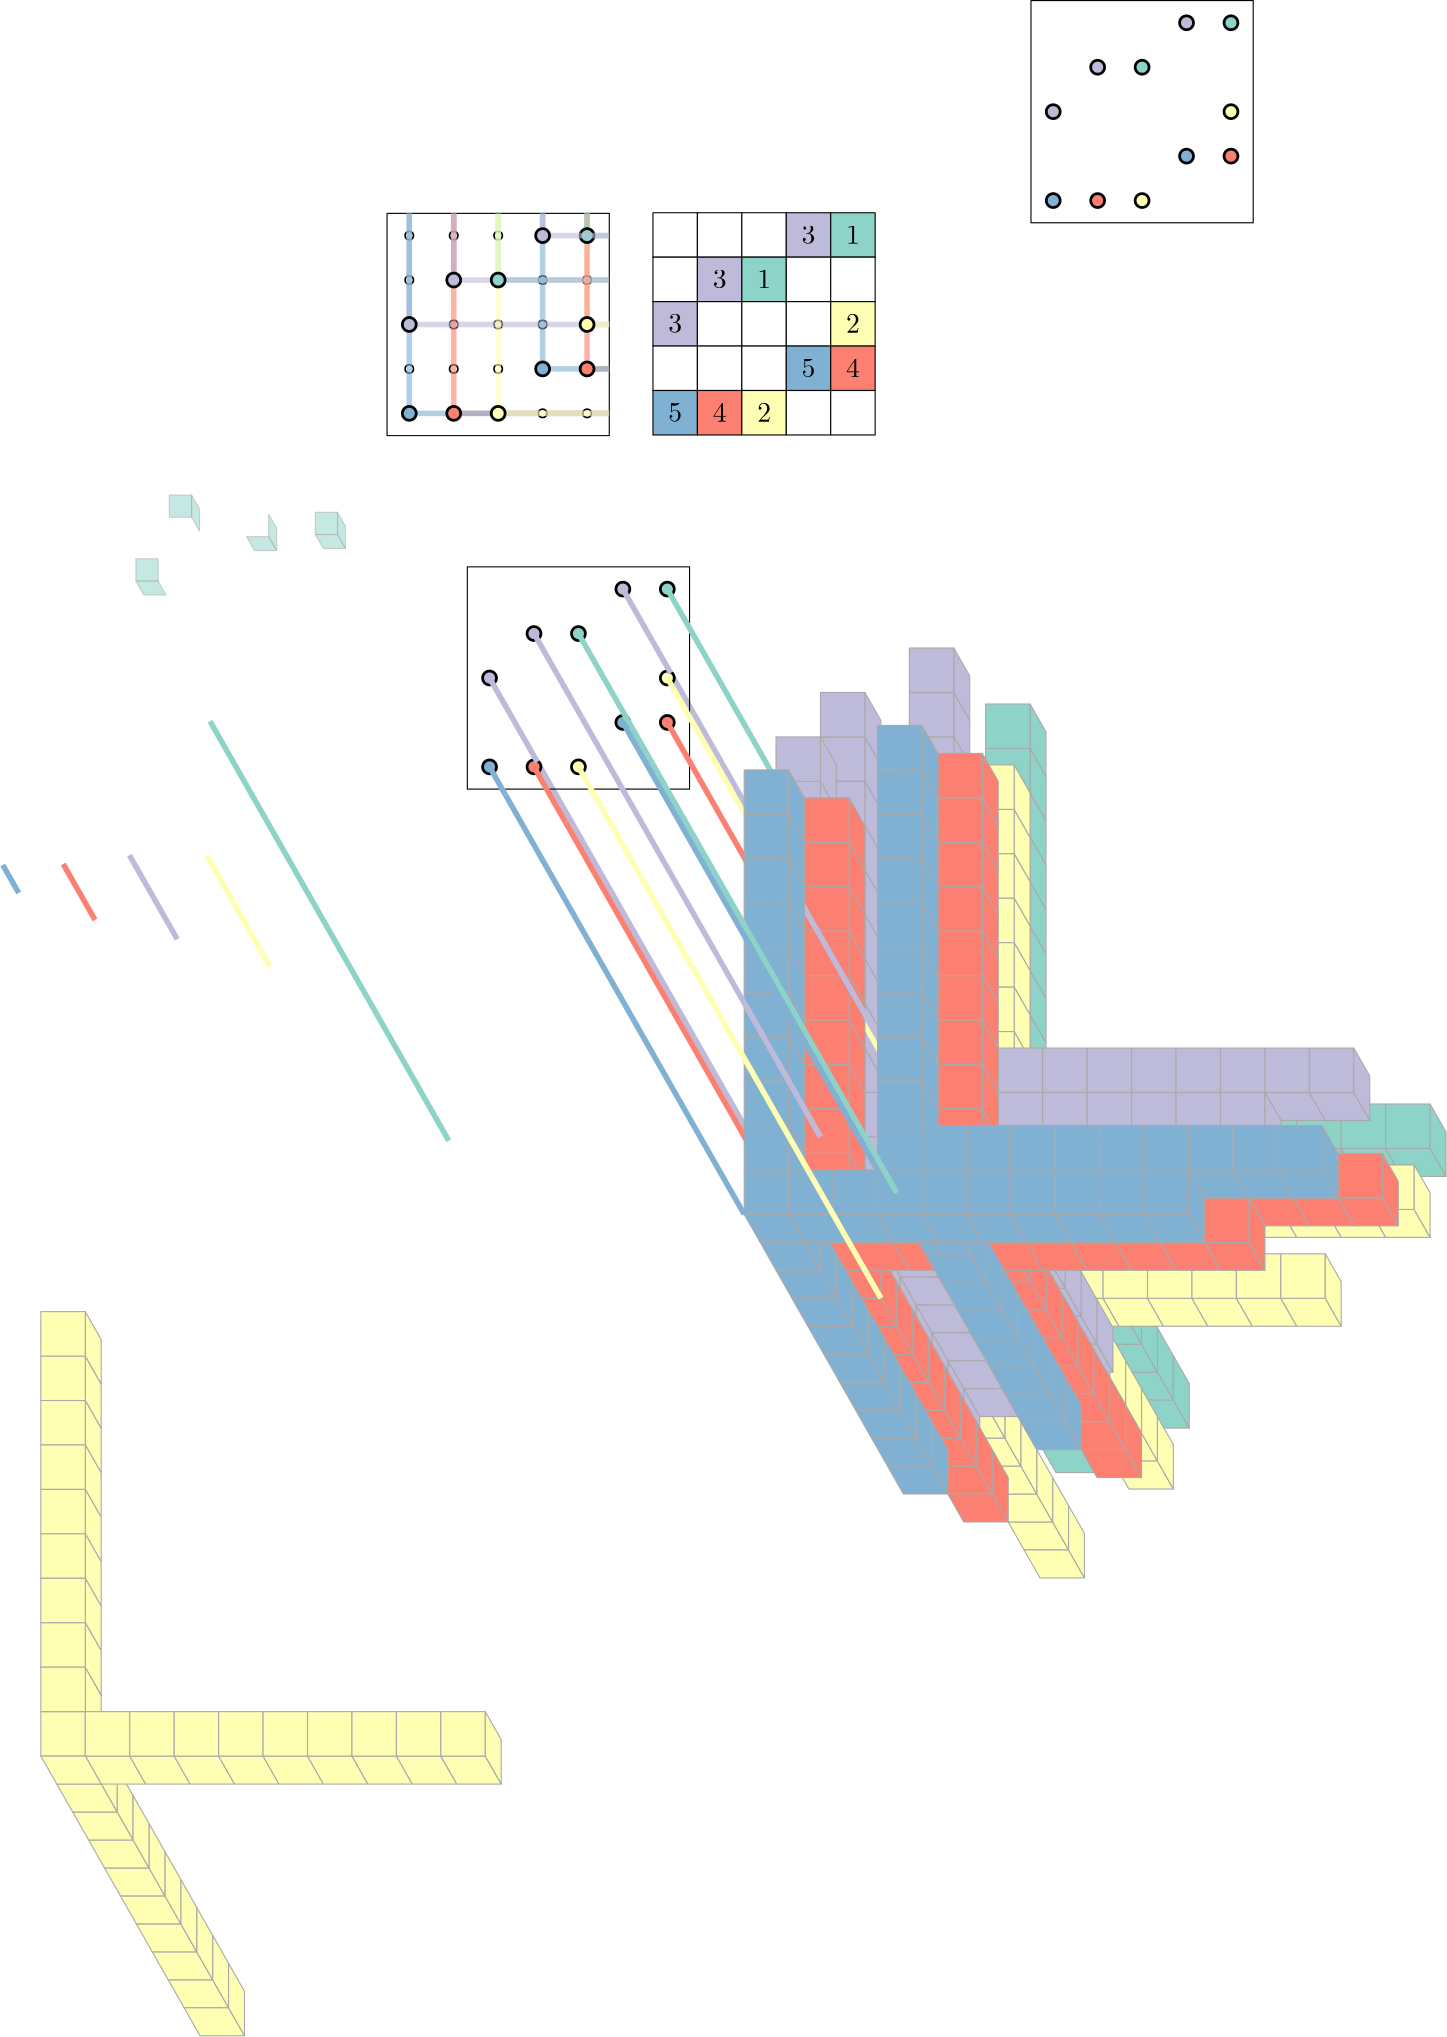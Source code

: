 <?xml version="1.0"?>
<!DOCTYPE ipe SYSTEM "ipe.dtd">
<ipe version="70206" creator="Ipe 7.2.7">
<info created="D:20170206105829" modified="D:20170208060407"/>
<ipestyle name="basic">
<symbol name="arrow/arc(spx)">
<path stroke="sym-stroke" fill="sym-stroke" pen="sym-pen">
0 0 m
-1 0.333 l
-1 -0.333 l
h
</path>
</symbol>
<symbol name="arrow/farc(spx)">
<path stroke="sym-stroke" fill="white" pen="sym-pen">
0 0 m
-1 0.333 l
-1 -0.333 l
h
</path>
</symbol>
<symbol name="arrow/ptarc(spx)">
<path stroke="sym-stroke" fill="sym-stroke" pen="sym-pen">
0 0 m
-1 0.333 l
-0.8 0 l
-1 -0.333 l
h
</path>
</symbol>
<symbol name="arrow/fptarc(spx)">
<path stroke="sym-stroke" fill="white" pen="sym-pen">
0 0 m
-1 0.333 l
-0.8 0 l
-1 -0.333 l
h
</path>
</symbol>
<symbol name="mark/circle(sx)" transformations="translations">
<path fill="sym-stroke">
0.6 0 0 0.6 0 0 e
0.4 0 0 0.4 0 0 e
</path>
</symbol>
<symbol name="mark/disk(sx)" transformations="translations">
<path fill="sym-stroke">
0.6 0 0 0.6 0 0 e
</path>
</symbol>
<symbol name="mark/fdisk(sfx)" transformations="translations">
<group>
<path fill="sym-fill">
0.5 0 0 0.5 0 0 e
</path>
<path fill="sym-stroke" fillrule="eofill">
0.6 0 0 0.6 0 0 e
0.4 0 0 0.4 0 0 e
</path>
</group>
</symbol>
<symbol name="mark/box(sx)" transformations="translations">
<path fill="sym-stroke" fillrule="eofill">
-0.6 -0.6 m
0.6 -0.6 l
0.6 0.6 l
-0.6 0.6 l
h
-0.4 -0.4 m
0.4 -0.4 l
0.4 0.4 l
-0.4 0.4 l
h
</path>
</symbol>
<symbol name="mark/square(sx)" transformations="translations">
<path fill="sym-stroke">
-0.6 -0.6 m
0.6 -0.6 l
0.6 0.6 l
-0.6 0.6 l
h
</path>
</symbol>
<symbol name="mark/fsquare(sfx)" transformations="translations">
<group>
<path fill="sym-fill">
-0.5 -0.5 m
0.5 -0.5 l
0.5 0.5 l
-0.5 0.5 l
h
</path>
<path fill="sym-stroke" fillrule="eofill">
-0.6 -0.6 m
0.6 -0.6 l
0.6 0.6 l
-0.6 0.6 l
h
-0.4 -0.4 m
0.4 -0.4 l
0.4 0.4 l
-0.4 0.4 l
h
</path>
</group>
</symbol>
<symbol name="mark/cross(sx)" transformations="translations">
<group>
<path fill="sym-stroke">
-0.43 -0.57 m
0.57 0.43 l
0.43 0.57 l
-0.57 -0.43 l
h
</path>
<path fill="sym-stroke">
-0.43 0.57 m
0.57 -0.43 l
0.43 -0.57 l
-0.57 0.43 l
h
</path>
</group>
</symbol>
<symbol name="arrow/fnormal(spx)">
<path stroke="sym-stroke" fill="white" pen="sym-pen">
0 0 m
-1 0.333 l
-1 -0.333 l
h
</path>
</symbol>
<symbol name="arrow/pointed(spx)">
<path stroke="sym-stroke" fill="sym-stroke" pen="sym-pen">
0 0 m
-1 0.333 l
-0.8 0 l
-1 -0.333 l
h
</path>
</symbol>
<symbol name="arrow/fpointed(spx)">
<path stroke="sym-stroke" fill="white" pen="sym-pen">
0 0 m
-1 0.333 l
-0.8 0 l
-1 -0.333 l
h
</path>
</symbol>
<symbol name="arrow/linear(spx)">
<path stroke="sym-stroke" pen="sym-pen">
-1 0.333 m
0 0 l
-1 -0.333 l
</path>
</symbol>
<symbol name="arrow/fdouble(spx)">
<path stroke="sym-stroke" fill="white" pen="sym-pen">
0 0 m
-1 0.333 l
-1 -0.333 l
h
-1 0 m
-2 0.333 l
-2 -0.333 l
h
</path>
</symbol>
<symbol name="arrow/double(spx)">
<path stroke="sym-stroke" fill="sym-stroke" pen="sym-pen">
0 0 m
-1 0.333 l
-1 -0.333 l
h
-1 0 m
-2 0.333 l
-2 -0.333 l
h
</path>
</symbol>
<pen name="heavier" value="0.8"/>
<pen name="fat" value="1.2"/>
<pen name="ultrafat" value="2"/>
<symbolsize name="large" value="5"/>
<symbolsize name="small" value="2"/>
<symbolsize name="tiny" value="1.1"/>
<arrowsize name="large" value="10"/>
<arrowsize name="small" value="5"/>
<arrowsize name="tiny" value="3"/>
<color name="red" value="1 0 0"/>
<color name="green" value="0 1 0"/>
<color name="blue" value="0 0 1"/>
<color name="yellow" value="1 1 0"/>
<color name="orange" value="1 0.647 0"/>
<color name="gold" value="1 0.843 0"/>
<color name="purple" value="0.627 0.125 0.941"/>
<color name="gray" value="0.745"/>
<color name="brown" value="0.647 0.165 0.165"/>
<color name="navy" value="0 0 0.502"/>
<color name="pink" value="1 0.753 0.796"/>
<color name="seagreen" value="0.18 0.545 0.341"/>
<color name="turquoise" value="0.251 0.878 0.816"/>
<color name="violet" value="0.933 0.51 0.933"/>
<color name="darkblue" value="0 0 0.545"/>
<color name="darkcyan" value="0 0.545 0.545"/>
<color name="darkgray" value="0.663"/>
<color name="darkgreen" value="0 0.392 0"/>
<color name="darkmagenta" value="0.545 0 0.545"/>
<color name="darkorange" value="1 0.549 0"/>
<color name="darkred" value="0.545 0 0"/>
<color name="lightblue" value="0.678 0.847 0.902"/>
<color name="lightcyan" value="0.878 1 1"/>
<color name="lightgray" value="0.827"/>
<color name="lightgreen" value="0.565 0.933 0.565"/>
<color name="lightyellow" value="1 1 0.878"/>
<dashstyle name="dashed" value="[4] 0"/>
<dashstyle name="dotted" value="[1 3] 0"/>
<dashstyle name="dash dotted" value="[4 2 1 2] 0"/>
<dashstyle name="dash dot dotted" value="[4 2 1 2 1 2] 0"/>
<textsize name="large" value="\large"/>
<textsize name="small" value="\small"/>
<textsize name="tiny" value="\tiny"/>
<textsize name="Large" value="\Large"/>
<textsize name="LARGE" value="\LARGE"/>
<textsize name="huge" value="\huge"/>
<textsize name="Huge" value="\Huge"/>
<textsize name="footnote" value="\footnotesize"/>
<textstyle name="center" begin="\begin{center}" end="\end{center}"/>
<textstyle name="itemize" begin="\begin{itemize}" end="\end{itemize}"/>
<textstyle name="item" begin="\begin{itemize}\item{}" end="\end{itemize}"/>
<gridsize name="4 pts" value="4"/>
<gridsize name="8 pts (~3 mm)" value="8"/>
<gridsize name="16 pts (~6 mm)" value="16"/>
<gridsize name="32 pts (~12 mm)" value="32"/>
<gridsize name="10 pts (~3.5 mm)" value="10"/>
<gridsize name="20 pts (~7 mm)" value="20"/>
<gridsize name="14 pts (~5 mm)" value="14"/>
<gridsize name="28 pts (~10 mm)" value="28"/>
<gridsize name="56 pts (~20 mm)" value="56"/>
<anglesize name="90 deg" value="90"/>
<anglesize name="60 deg" value="60"/>
<anglesize name="45 deg" value="45"/>
<anglesize name="30 deg" value="30"/>
<anglesize name="22.5 deg" value="22.5"/>
<opacity name="10%" value="0.1"/>
<opacity name="30%" value="0.3"/>
<opacity name="50%" value="0.5"/>
<opacity name="75%" value="0.75"/>
<tiling name="falling" angle="-60" step="4" width="1"/>
<tiling name="rising" angle="30" step="4" width="1"/>
</ipestyle>
<ipestyle name="colors">
<color name="aliceblue" value="0.941 0.973 1"/>
<color name="brew1" value="0.552 0.827 0.78"/>
<color name="brew2" value="1 1 0.701"/>
<color name="brew3" value="0.745 0.729 0.854"/>
<color name="brew4" value="0.984 0.501 0.447"/>
<color name="brew5" value="0.501 0.694 0.827"/>
<color name="brew6" value="0.992 0.705 0.384"/>
<color name="brew7" value="0.701 0.87 0.411"/>
<color name="brew8" value="0.988 0.803 0.898"/>
</ipestyle>
<ipestyle>
<opacity name="10%" value="0.1"/>
<opacity name="30%" value="0.3"/>
<opacity name="50%" value="0.5"/>
<opacity name="20%" value="0.2"/>
<opacity name="40%" value="0.4"/>
<opacity name="60%" value="0.6"/>
<opacity name="70%" value="0.7"/>
<opacity name="80%" value="0.8"/>
<opacity name="90%" value="0.9"/>
</ipestyle>
<page>
<layer name="alpha"/>
<view layers="alpha" active="alpha"/>
<path layer="alpha" matrix="15 0 0 15 -2770.62 -7296.59" stroke="brew3" fill="brew1" pen="ultrafat">
198.999 520.193 m
204.729 510.125 l
</path>
<path matrix="15 0 0 15 -2760.35 -7318.53" stroke="brew4" fill="brew1" pen="ultrafat">
198.999 520.193 m
204.729 510.125 l
</path>
<path matrix="15 0 0 15 -2712.35 -7302.53" stroke="brew4" fill="brew1" pen="ultrafat">
198.999 520.193 m
204.729 510.125 l
</path>
<path matrix="15 0 0 15 -2695.16 -7284.74" stroke="brew1" fill="brew1" pen="ultrafat">
198.999 520.193 m
204.729 510.125 l
</path>
<path matrix="2 0 0 2 -348.354 -955.612" stroke="darkgray" fill="brew2">
200 568 m
200 560 l
202.865 554.966 l
202.865 562.966 l
h
</path>
<path matrix="2 0 0 2 -336.894 -991.749" stroke="darkgray" fill="brew2">
200 568 m
200 560 l
202.865 554.966 l
202.865 562.966 l
h
</path>
<path matrix="2 0 0 2 -342.624 -981.68" stroke="darkgray" fill="brew2">
200 568 m
200 560 l
202.865 554.966 l
202.865 562.966 l
h
</path>
<path matrix="1 0 0 1 -57.5438 28.1554" stroke="darkgray" fill="brew1" opacity="50%">
192 560 m
194.865 554.966 l
202.865 554.966 l
200 560 l
h
</path>
<path matrix="1 0 0 1 -57.5438 28.1554" stroke="darkgray" fill="brew1" opacity="50%">
200 568 m
200 560 l
202.865 554.966 l
202.865 562.966 l
h
</path>
<path stroke="brew4" pen="ultrafat" opacity="60%">
184.281 631.768 m
240.281 631.768 l
</path>
<path stroke="brew5" pen="ultrafat" opacity="60%">
168.281 631.768 m
240.281 631.768 l
</path>
<use matrix="1 0 0 1 -40 -56" name="mark/fdisk(sfx)" pos="224.281 703.768" size="normal" stroke="black" fill="white"/>
<use matrix="1 0 0 1 -56 -56" name="mark/fdisk(sfx)" pos="224.281 703.768" size="normal" stroke="black" fill="white"/>
<use matrix="1 0 0 1 -24 -40" name="mark/fdisk(sfx)" pos="224.281 703.768" size="normal" stroke="black" fill="white"/>
<use matrix="1 0 0 1 -24 -56" name="mark/fdisk(sfx)" pos="224.281 703.768" size="normal" stroke="black" fill="white"/>
<path stroke="brew3" pen="ultrafat" opacity="60%">
184.281 679.768 m
184.281 703.768 l
</path>
<use matrix="1 0 0 1 -24 -8" name="mark/fdisk(sfx)" pos="224.281 703.768" size="normal" stroke="black" fill="white"/>
<use matrix="1 0 0 1 8 -24" name="mark/fdisk(sfx)" pos="224.281 703.768" size="normal" stroke="black" fill="white"/>
<use matrix="1 0 0 1 -8 -24" name="mark/fdisk(sfx)" pos="224.281 703.768" size="normal" stroke="black" fill="white"/>
<path stroke="brew1" pen="ultrafat" opacity="60%">
200.281 679.768 m
240.281 679.768 l
</path>
<path stroke="brew1" pen="ultrafat" opacity="60%">
200.281 679.768 m
200.281 703.768 l
</path>
<path stroke="brew1" pen="ultrafat" opacity="60%">
232.281 695.768 m
240.281 695.768 l
</path>
<path stroke="brew1" pen="ultrafat" opacity="60%">
232.281 695.768 m
232.281 703.768 l
</path>
<path stroke="black" fill="white">
256 704 m
256 688 l
272 688 l
272 704 l
h
</path>
<path matrix="1 0 0 1 16 0" stroke="black" fill="1">
256 704 m
256 688 l
272 688 l
272 704 l
h
</path>
<path matrix="1 0 0 1 32 0" stroke="black" fill="1">
256 704 m
256 688 l
272 688 l
272 704 l
h
</path>
<path matrix="1 0 0 1 48 0" stroke="black" fill="brew3">
256 704 m
256 688 l
272 688 l
272 704 l
h
</path>
<text matrix="1 0 0 1 40 8" transformations="translations" pos="272 688" stroke="black" type="label" width="4.981" height="6.42" depth="0" halign="center" valign="center" style="math">3</text>
<path matrix="1 0 0 1 64 0" stroke="black" fill="brew1">
256 704 m
256 688 l
272 688 l
272 704 l
h
</path>
<text matrix="1 0 0 1 56 8" transformations="translations" pos="272 688" stroke="black" type="label" width="4.981" height="6.42" depth="0" halign="center" valign="center" style="math">1</text>
<path matrix="1 0 0 1 0 -16" stroke="black" fill="1">
256 704 m
256 688 l
272 688 l
272 704 l
h
</path>
<path matrix="1 0 0 1 16 -16" stroke="black" fill="brew3">
256 704 m
256 688 l
272 688 l
272 704 l
h
</path>
<text matrix="1 0 0 1 8 -8" transformations="translations" pos="272 688" stroke="black" type="label" width="4.981" height="6.42" depth="0" halign="center" valign="center" style="math">3</text>
<path matrix="1 0 0 1 32 -16" stroke="black" fill="brew1">
256 704 m
256 688 l
272 688 l
272 704 l
h
</path>
<text matrix="1 0 0 1 24 -8" transformations="translations" pos="272 688" stroke="black" type="label" width="4.981" height="6.42" depth="0" halign="center" valign="center" style="math">1</text>
<path matrix="1 0 0 1 48 -16" stroke="black" fill="1">
256 704 m
256 688 l
272 688 l
272 704 l
h
</path>
<path matrix="1 0 0 1 64 -16" stroke="black" fill="1">
256 704 m
256 688 l
272 688 l
272 704 l
h
</path>
<path matrix="1 0 0 1 0 -32" stroke="black" fill="brew3">
256 704 m
256 688 l
272 688 l
272 704 l
h
</path>
<text matrix="1 0 0 1 -8 -24" transformations="translations" pos="272 688" stroke="black" type="label" width="4.981" height="6.42" depth="0" halign="center" valign="center" style="math">3</text>
<path matrix="1 0 0 1 16 -32" stroke="black" fill="1">
256 704 m
256 688 l
272 688 l
272 704 l
h
</path>
<path matrix="1 0 0 1 32 -32" stroke="black" fill="1">
256 704 m
256 688 l
272 688 l
272 704 l
h
</path>
<path matrix="1 0 0 1 48 -32" stroke="black" fill="1">
256 704 m
256 688 l
272 688 l
272 704 l
h
</path>
<path matrix="1 0 0 1 64 -32" stroke="black" fill="brew2">
256 704 m
256 688 l
272 688 l
272 704 l
h
</path>
<text matrix="1 0 0 1 56 -24" transformations="translations" pos="272 688" stroke="black" type="label" width="4.981" height="6.42" depth="0" halign="center" valign="center" style="math">2</text>
<path matrix="1 0 0 1 0 -48" stroke="black" fill="1">
256 704 m
256 688 l
272 688 l
272 704 l
h
</path>
<path matrix="1 0 0 1 16 -48" stroke="black" fill="1">
256 704 m
256 688 l
272 688 l
272 704 l
h
</path>
<path matrix="1 0 0 1 32 -48" stroke="black" fill="1">
256 704 m
256 688 l
272 688 l
272 704 l
h
</path>
<path matrix="1 0 0 1 48 -48" stroke="black" fill="brew5">
256 704 m
256 688 l
272 688 l
272 704 l
h
</path>
<text matrix="1 0 0 1 40 -40" transformations="translations" pos="272 688" stroke="black" type="label" width="4.981" height="6.42" depth="0" halign="center" valign="center" style="math">5</text>
<path matrix="1 0 0 1 64 -48" stroke="black" fill="brew4">
256 704 m
256 688 l
272 688 l
272 704 l
h
</path>
<text matrix="1 0 0 1 56 -40" transformations="translations" pos="272 688" stroke="black" type="label" width="4.981" height="6.42" depth="0" halign="center" valign="center" style="math">4</text>
<path matrix="1 0 0 1 0 -64" stroke="black" fill="brew5">
256 704 m
256 688 l
272 688 l
272 704 l
h
</path>
<text matrix="1 0 0 1 -8 -56" transformations="translations" pos="272 688" stroke="black" type="label" width="4.981" height="6.42" depth="0" halign="center" valign="center" style="math">5</text>
<path matrix="1 0 0 1 16 -64" stroke="black" fill="brew4">
256 704 m
256 688 l
272 688 l
272 704 l
h
</path>
<text matrix="1 0 0 1 8 -56" transformations="translations" pos="272 688" stroke="black" type="label" width="4.981" height="6.42" depth="0" halign="center" valign="center" style="math">4</text>
<path matrix="1 0 0 1 32 -64" stroke="black" fill="brew2">
256 704 m
256 688 l
272 688 l
272 704 l
h
</path>
<text matrix="1 0 0 1 24 -56" transformations="translations" pos="272 688" stroke="black" type="label" width="4.981" height="6.42" depth="0" halign="center" valign="center" style="math">2</text>
<path matrix="1 0 0 1 48 -64" stroke="black" fill="1">
256 704 m
256 688 l
272 688 l
272 704 l
h
</path>
<path matrix="1 0 0 1 64 -64" stroke="black" fill="1">
256 704 m
256 688 l
272 688 l
272 704 l
h
</path>
<use matrix="1 0 0 1 -56 -8" name="mark/fdisk(sfx)" pos="224.281 703.768" size="normal" stroke="black" fill="white"/>
<use matrix="1 0 0 1 -56 -24" name="mark/fdisk(sfx)" pos="224.281 703.768" size="normal" stroke="black" fill="white"/>
<use matrix="1 0 0 1 -8 -40" name="mark/fdisk(sfx)" pos="224.281 703.768" size="normal" stroke="black" fill="white"/>
<use matrix="1 0 0 1 -40 -40" name="mark/fdisk(sfx)" pos="224.281 703.768" size="normal" stroke="black" fill="white"/>
<use matrix="1 0 0 1 8 -72" name="mark/fdisk(sfx)" pos="224.281 703.768" size="normal" stroke="black" fill="white"/>
<use matrix="1 0 0 1 -8 -72" name="mark/fdisk(sfx)" pos="224.281 703.768" size="normal" stroke="black" fill="white"/>
<path matrix="1 0 0 1 0.281 -0.232" stroke="black">
160 704 m
160 624 l
240 624 l
240 704 l
h
</path>
<use matrix="1 0 0 1 -40 -8" name="mark/fdisk(sfx)" pos="224.281 703.768" size="normal" stroke="black" fill="white"/>
<path stroke="brew3" pen="ultrafat" opacity="60%">
184.281 679.768 m
240.281 679.768 l
</path>
<path stroke="brew3" pen="ultrafat" opacity="60%">
168.281 663.768 m
168.281 703.768 l
</path>
<path stroke="brew3" pen="ultrafat" opacity="60%">
168.281 663.768 m
240.281 663.768 l
</path>
<path stroke="brew2" pen="ultrafat" opacity="60%">
200.281 631.768 m
200.281 703.768 l
</path>
<path stroke="brew2" pen="ultrafat" opacity="60%">
200.281 631.768 m
240.281 631.768 l
</path>
<path stroke="brew2" pen="ultrafat" opacity="60%">
232.281 663.768 m
232.281 703.768 l
</path>
<path stroke="brew2" pen="ultrafat" opacity="60%">
232.281 663.768 m
240.281 663.768 l
</path>
<use matrix="1 0 0 1 -24 -24" name="mark/fdisk(sfx)" pos="224.281 703.768" size="large" stroke="black" fill="brew1"/>
<path stroke="brew4" pen="ultrafat" opacity="60%">
232.281 647.768 m
232.281 703.768 l
</path>
<path stroke="brew4" pen="ultrafat" opacity="60%">
232.281 647.768 m
240.281 647.768 l
</path>
<path stroke="brew4" pen="ultrafat" opacity="60%">
184.281 631.768 m
184.281 703.768 l
</path>
<path stroke="brew5" pen="ultrafat" opacity="60%">
216.281 647.768 m
216.281 703.768 l
</path>
<path stroke="brew5" pen="ultrafat" opacity="60%">
216.281 647.768 m
240.281 647.768 l
</path>
<path stroke="brew5" pen="ultrafat" opacity="60%">
168.281 631.768 m
168.281 703.768 l
</path>
<use matrix="1 0 0 1 -56 -72" name="mark/fdisk(sfx)" pos="224.281 703.768" size="large" stroke="black" fill="brew5"/>
<use matrix="1 0 0 1 -40 -72" name="mark/fdisk(sfx)" pos="224.281 703.768" size="large" stroke="black" fill="brew4"/>
<use matrix="1 0 0 1 -24 -72" name="mark/fdisk(sfx)" pos="224.281 703.768" size="large" stroke="black" fill="brew2"/>
<use matrix="1 0 0 1 -56 -40" name="mark/fdisk(sfx)" pos="224.281 703.768" size="large" stroke="black" fill="brew3"/>
<path stroke="brew1" pen="ultrafat" opacity="60%">
232.281 695.768 m
232.281 703.768 l
</path>
<use matrix="1 0 0 1 8 -8" name="mark/fdisk(sfx)" pos="224.281 703.768" size="large" stroke="black" fill="brew1"/>
<use matrix="1 0 0 1 8 -56" name="mark/fdisk(sfx)" pos="224.281 703.768" size="large" stroke="black" fill="brew4"/>
<use matrix="1 0 0 1 -8 -56" name="mark/fdisk(sfx)" pos="224.281 703.768" size="large" stroke="black" fill="brew5"/>
<path stroke="brew3" pen="ultrafat" opacity="60%">
216.281 695.768 m
216.281 703.768 l
</path>
<path stroke="brew3" pen="ultrafat" opacity="60%">
216.281 695.768 m
240.281 695.768 l
</path>
<use matrix="1 0 0 1 -8 -8" name="mark/fdisk(sfx)" pos="224.281 703.768" size="large" stroke="black" fill="brew3"/>
<path stroke="brew3" pen="ultrafat" opacity="60%">
184.281 679.768 m
184.281 703.768 l
</path>
<use matrix="1 0 0 1 -40 -24" name="mark/fdisk(sfx)" pos="224.281 703.768" size="large" stroke="black" fill="brew3"/>
<use matrix="1 0 0 1 8 -40" name="mark/fdisk(sfx)" pos="224.281 703.768" size="large" stroke="black" fill="brew2"/>
<path matrix="1 0 0 1 232.092 76.3802" stroke="black">
160 704 m
160 624 l
240 624 l
240 704 l
h
</path>
<use matrix="1 0 0 1 207.811 52.6122" name="mark/fdisk(sfx)" pos="224.281 703.768" size="large" stroke="black" fill="brew1"/>
<use matrix="1 0 0 1 175.811 4.61224" name="mark/fdisk(sfx)" pos="224.281 703.768" size="large" stroke="black" fill="brew5"/>
<use matrix="1 0 0 1 191.811 4.61224" name="mark/fdisk(sfx)" pos="224.281 703.768" size="large" stroke="black" fill="brew4"/>
<use matrix="1 0 0 1 207.811 4.61224" name="mark/fdisk(sfx)" pos="224.281 703.768" size="large" stroke="black" fill="brew2"/>
<use matrix="1 0 0 1 175.811 36.6122" name="mark/fdisk(sfx)" pos="224.281 703.768" size="large" stroke="black" fill="brew3"/>
<use matrix="1 0 0 1 239.811 68.6122" name="mark/fdisk(sfx)" pos="224.281 703.768" size="large" stroke="black" fill="brew1"/>
<use matrix="1 0 0 1 239.811 20.6122" name="mark/fdisk(sfx)" pos="224.281 703.768" size="large" stroke="black" fill="brew4"/>
<use matrix="1 0 0 1 223.811 20.6122" name="mark/fdisk(sfx)" pos="224.281 703.768" size="large" stroke="black" fill="brew5"/>
<use matrix="1 0 0 1 223.811 68.6122" name="mark/fdisk(sfx)" pos="224.281 703.768" size="large" stroke="black" fill="brew3"/>
<use matrix="1 0 0 1 191.811 52.6122" name="mark/fdisk(sfx)" pos="224.281 703.768" size="large" stroke="black" fill="brew3"/>
<use matrix="1 0 0 1 239.811 36.6122" name="mark/fdisk(sfx)" pos="224.281 703.768" size="large" stroke="black" fill="brew2"/>
<path matrix="1 0 0 1 -57.5438 28.1554" stroke="darkgray" fill="brew1" opacity="50%">
192 568 m
192 560 l
200 560 l
200 568 l
h
</path>
<path matrix="1 0 0 1 -82.3329 27.4073" stroke="darkgray" fill="brew1" opacity="50%">
192 560 m
194.865 554.966 l
202.865 554.966 l
200 560 l
h
</path>
<path matrix="1 0 0 1 -82.3329 27.4073" stroke="darkgray" fill="brew1" opacity="50%">
200 568 m
200 560 l
202.865 554.966 l
202.865 562.966 l
h
</path>
<path matrix="1 0 0 1 -177.06 -51.0125" stroke="brew5" fill="brew5" pen="ultrafat">
198.999 520.193 m
204.729 510.125 l
</path>
<path matrix="1 0 0 1 -110.086 34.3671" stroke="darkgray" fill="brew1" opacity="50%">
200 568 m
200 560 l
202.865 554.966 l
202.865 562.966 l
h
</path>
<path matrix="1 0 0 1 -110.086 34.3671" stroke="darkgray" fill="brew1" opacity="50%">
192 568 m
192 560 l
200 560 l
200 568 l
h
</path>
<path matrix="1 0 0 1 -122.142 11.4165" stroke="darkgray" fill="brew1" opacity="50%">
192 560 m
194.865 554.966 l
202.865 554.966 l
200 560 l
h
</path>
<path matrix="1 0 0 1 -122.142 11.4165" stroke="darkgray" fill="brew1" opacity="50%">
192 568 m
192 560 l
200 560 l
200 568 l
h
</path>
<path matrix="2 0 0 2 -354.311 -570.842" stroke="brew4" fill="brew4" pen="ultrafat">
198.999 520.193 m
204.729 510.125 l
</path>
<path matrix="3 0 0 3 -529.457 -1087.88" stroke="brew3" fill="brew3" pen="ultrafat">
198.999 520.193 m
204.729 510.125 l
</path>
<path matrix="4 0 0 4 -700.697 -1608.09" stroke="brew2" fill="brew1" pen="ultrafat">
198.999 520.193 m
204.729 510.125 l
</path>
<path matrix="2 0 0 2 -348.354 -971.612" stroke="darkgray" fill="brew2">
192 568 m
192 560 l
200 560 l
200 568 l
h
</path>
<group matrix="1 0 0 1 -343.597 34.3985">
<path matrix="2 0 0 2 41.0841 -1086.55" stroke="darkgray" fill="brew2">
192 560 m
194.865 554.966 l
202.865 554.966 l
200 560 l
h
</path>
<path matrix="2 0 0 2 35.3541 -1076.49" stroke="darkgray" fill="brew2">
192 560 m
194.865 554.966 l
202.865 554.966 l
200 560 l
h
</path>
<path matrix="2 0 0 2 41.0841 -1086.55" stroke="darkgray" fill="brew2">
200 568 m
200 560 l
202.865 554.966 l
202.865 562.966 l
h
</path>
<path matrix="2 0 0 2 35.3541 -1076.49" stroke="darkgray" fill="brew2">
200 568 m
200 560 l
202.865 554.966 l
202.865 562.966 l
h
</path>
<path matrix="2 0 0 2 29.6231 -1066.42" stroke="darkgray" fill="brew2">
192 560 m
194.865 554.966 l
202.865 554.966 l
200 560 l
h
</path>
<path matrix="2 0 0 2 29.6231 -1066.42" stroke="darkgray" fill="brew2">
200 568 m
200 560 l
202.865 554.966 l
202.865 562.966 l
h
</path>
<path matrix="2 0 0 2 23.8931 -1056.35" stroke="darkgray" fill="brew2">
192 560 m
194.865 554.966 l
202.865 554.966 l
200 560 l
h
</path>
<path matrix="2 0 0 2 23.8931 -1056.35" stroke="darkgray" fill="brew2">
200 568 m
200 560 l
202.865 554.966 l
202.865 562.966 l
h
</path>
<path matrix="2 0 0 2 18.1631 -1046.28" stroke="darkgray" fill="brew2">
192 560 m
194.865 554.966 l
202.865 554.966 l
200 560 l
h
</path>
<path matrix="2 0 0 2 18.1631 -1046.28" stroke="darkgray" fill="brew2">
200 568 m
200 560 l
202.865 554.966 l
202.865 562.966 l
h
</path>
<path matrix="2 0 0 2 12.4331 -1036.22" stroke="darkgray" fill="brew2">
192 560 m
194.865 554.966 l
202.865 554.966 l
200 560 l
h
</path>
<path matrix="2 0 0 2 12.4331 -1036.22" stroke="darkgray" fill="brew2">
200 568 m
200 560 l
202.865 554.966 l
202.865 562.966 l
h
</path>
<path matrix="2 0 0 2 6.70309 -1026.15" stroke="darkgray" fill="brew2">
192 560 m
194.865 554.966 l
202.865 554.966 l
200 560 l
h
</path>
<path matrix="2 0 0 2 0.973089 -1016.08" stroke="darkgray" fill="brew2">
192 560 m
194.865 554.966 l
202.865 554.966 l
200 560 l
h
</path>
<path matrix="2 0 0 2 46.8141 -1096.62" stroke="darkgray" fill="brew2">
192 560 m
194.865 554.966 l
202.865 554.966 l
200 560 l
h
</path>
<path matrix="2 0 0 2 46.8141 -1096.62" stroke="darkgray" fill="brew2">
200 568 m
200 560 l
202.865 554.966 l
202.865 562.966 l
h
</path>
</group>
<group matrix="1 0 0 1 -123.093 94.4778">
<group matrix="2 0 0 2 -325.405 -1063.51">
<path matrix="1 0 0 1 58.0719 -1.29144" stroke="darkgray" fill="brew2">
192 560 m
194.865 554.966 l
202.865 554.966 l
200 560 l
h
</path>
<path matrix="1 0 0 1 58.0719 -1.29144" stroke="darkgray" fill="brew2">
192 568 m
192 560 l
200 560 l
200 568 l
h
</path>
</group>
<group matrix="2 0 0 2 -309.405 -1063.51">
<path matrix="1 0 0 1 58.0719 -1.29144" stroke="darkgray" fill="brew2">
192 560 m
194.865 554.966 l
202.865 554.966 l
200 560 l
h
</path>
<path matrix="1 0 0 1 58.0719 -1.29144" stroke="darkgray" fill="brew2">
192 568 m
192 560 l
200 560 l
200 568 l
h
</path>
</group>
<group matrix="2 0 0 2 -293.406 -1063.51">
<path matrix="1 0 0 1 58.0719 -1.29144" stroke="darkgray" fill="brew2">
192 560 m
194.865 554.966 l
202.865 554.966 l
200 560 l
h
</path>
<path matrix="1 0 0 1 58.0719 -1.29144" stroke="darkgray" fill="brew2">
192 568 m
192 560 l
200 560 l
200 568 l
h
</path>
</group>
<group matrix="2 0 0 2 -277.406 -1063.51">
<path matrix="1 0 0 1 58.0719 -1.29144" stroke="darkgray" fill="brew2">
192 560 m
194.865 554.966 l
202.865 554.966 l
200 560 l
h
</path>
<path matrix="1 0 0 1 58.0719 -1.29144" stroke="darkgray" fill="brew2">
192 568 m
192 560 l
200 560 l
200 568 l
h
</path>
</group>
<group matrix="2 0 0 2 -261.406 -1063.51">
<path matrix="1 0 0 1 58.0719 -1.29144" stroke="darkgray" fill="brew2">
192 560 m
194.865 554.966 l
202.865 554.966 l
200 560 l
h
</path>
<path matrix="1 0 0 1 58.0719 -1.29144" stroke="darkgray" fill="brew2">
192 568 m
192 560 l
200 560 l
200 568 l
h
</path>
</group>
<group matrix="2 0 0 2 -245.406 -1063.51">
<path matrix="1 0 0 1 58.0719 -1.29144" stroke="darkgray" fill="brew2">
192 560 m
194.865 554.966 l
202.865 554.966 l
200 560 l
h
</path>
<path matrix="1 0 0 1 58.0719 -1.29144" stroke="darkgray" fill="brew2">
192 568 m
192 560 l
200 560 l
200 568 l
h
</path>
</group>
<group matrix="2 0 0 2 -229.406 -1063.51">
<path matrix="1 0 0 1 58.0719 -1.29144" stroke="darkgray" fill="brew2">
192 560 m
194.865 554.966 l
202.865 554.966 l
200 560 l
h
</path>
<path matrix="1 0 0 1 58.0719 -1.29144" stroke="darkgray" fill="brew2">
192 568 m
192 560 l
200 560 l
200 568 l
h
</path>
</group>
<group matrix="2 0 0 2 -213.406 -1063.51">
<path matrix="1 0 0 1 58.0719 -1.29144" stroke="darkgray" fill="brew2">
192 560 m
194.865 554.966 l
202.865 554.966 l
200 560 l
h
</path>
<path matrix="1 0 0 1 58.0719 -1.29144" stroke="darkgray" fill="brew2">
192 568 m
192 560 l
200 560 l
200 568 l
h
</path>
</group>
<path matrix="2 0 0 2 -225.261 -1066.09" stroke="darkgray" fill="brew2">
192 560 m
194.865 554.966 l
202.865 554.966 l
200 560 l
h
</path>
<path matrix="2 0 0 2 -81.2631 -1066.1" stroke="darkgray" fill="brew2">
192 560 m
194.865 554.966 l
202.865 554.966 l
200 560 l
h
</path>
<path matrix="2 0 0 2 -81.2631 -1066.1" stroke="darkgray" fill="brew2">
192 568 m
192 560 l
200 560 l
200 568 l
h
</path>
<path matrix="2 0 0 2 -81.2631 -1066.1" stroke="darkgray" fill="brew2">
200 568 m
200 560 l
202.865 554.966 l
202.865 562.966 l
h
</path>
</group>
<path matrix="15 0 0 15 -2888.44 -7281.95" stroke="brew1" fill="brew1" pen="ultrafat">
198.999 520.193 m
204.729 510.125 l
</path>
<group>
<path matrix="2 0 0 2 -348.361 -843.607" stroke="darkgray" fill="brew2">
200 568 m
200 560 l
202.865 554.966 l
202.865 562.966 l
h
</path>
<path matrix="2 0 0 2 -348.361 -843.607" stroke="darkgray" fill="brew2">
192 568 m
192 560 l
200 560 l
200 568 l
h
</path>
<path matrix="2 0 0 2 -348.36 -859.608" stroke="darkgray" fill="brew2">
200 568 m
200 560 l
202.865 554.966 l
202.865 562.966 l
h
</path>
<path matrix="2 0 0 2 -348.36 -859.608" stroke="darkgray" fill="brew2">
192 568 m
192 560 l
200 560 l
200 568 l
h
</path>
<path matrix="2 0 0 2 -348.359 -875.609" stroke="darkgray" fill="brew2">
200 568 m
200 560 l
202.865 554.966 l
202.865 562.966 l
h
</path>
<path matrix="2 0 0 2 -348.359 -875.609" stroke="darkgray" fill="brew2">
192 568 m
192 560 l
200 560 l
200 568 l
h
</path>
<path matrix="2 0 0 2 -348.358 -891.609" stroke="darkgray" fill="brew2">
200 568 m
200 560 l
202.865 554.966 l
202.865 562.966 l
h
</path>
<path matrix="2 0 0 2 -348.358 -891.609" stroke="darkgray" fill="brew2">
192 568 m
192 560 l
200 560 l
200 568 l
h
</path>
<path matrix="2 0 0 2 -348.357 -907.612" stroke="darkgray" fill="brew2">
200 568 m
200 560 l
202.865 554.966 l
202.865 562.966 l
h
</path>
<path matrix="2 0 0 2 -348.357 -907.612" stroke="darkgray" fill="brew2">
192 568 m
192 560 l
200 560 l
200 568 l
h
</path>
<path matrix="2 0 0 2 -348.356 -923.612" stroke="darkgray" fill="brew2">
200 568 m
200 560 l
202.865 554.966 l
202.865 562.966 l
h
</path>
<path matrix="2 0 0 2 -348.356 -923.612" stroke="darkgray" fill="brew2">
192 568 m
192 560 l
200 560 l
200 568 l
h
</path>
<path matrix="2 0 0 2 -348.355 -939.612" stroke="darkgray" fill="brew2">
200 568 m
200 560 l
202.865 554.966 l
202.865 562.966 l
h
</path>
<path matrix="2 0 0 2 -348.355 -939.612" stroke="darkgray" fill="brew2">
192 568 m
192 560 l
200 560 l
200 568 l
h
</path>
<path matrix="2 0 0 2 -348.354 -955.612" stroke="darkgray" fill="brew2">
192 568 m
192 560 l
200 560 l
200 568 l
h
</path>
<path matrix="2 0 0 2 -348.362 -827.606" stroke="darkgray" fill="brew2">
200 568 m
200 560 l
202.865 554.966 l
202.865 562.966 l
h
</path>
<path matrix="2 0 0 2 -348.362 -827.606" stroke="darkgray" fill="brew2">
192 568 m
192 560 l
200 560 l
200 568 l
h
</path>
</group>
<path matrix="2 0 0 2 -8.22845 -736.861" stroke="darkgray" fill="brew1">
200 568 m
200 560 l
202.865 554.966 l
202.865 562.966 l
h
</path>
<path matrix="2 0 0 2 3.23155 -772.998" stroke="darkgray" fill="brew1">
200 568 m
200 560 l
202.865 554.966 l
202.865 562.966 l
h
</path>
<path matrix="2 0 0 2 -2.49845 -762.929" stroke="darkgray" fill="brew1">
200 568 m
200 560 l
202.865 554.966 l
202.865 562.966 l
h
</path>
<path matrix="2 0 0 2 -8.22845 -752.861" stroke="darkgray" fill="brew1">
192 568 m
192 560 l
200 560 l
200 568 l
h
</path>
<group matrix="1 0 0 1 -3.47145 253.15">
<path matrix="2 0 0 2 41.0841 -1086.55" stroke="darkgray" fill="brew1">
192 560 m
194.865 554.966 l
202.865 554.966 l
200 560 l
h
</path>
<path matrix="2 0 0 2 35.3541 -1076.49" stroke="darkgray" fill="brew1">
192 560 m
194.865 554.966 l
202.865 554.966 l
200 560 l
h
</path>
<path matrix="2 0 0 2 41.0841 -1086.55" stroke="darkgray" fill="brew1">
200 568 m
200 560 l
202.865 554.966 l
202.865 562.966 l
h
</path>
<path matrix="2 0 0 2 35.3541 -1076.49" stroke="darkgray" fill="brew1">
200 568 m
200 560 l
202.865 554.966 l
202.865 562.966 l
h
</path>
<path matrix="2 0 0 2 29.6231 -1066.42" stroke="darkgray" fill="brew1">
192 560 m
194.865 554.966 l
202.865 554.966 l
200 560 l
h
</path>
<path matrix="2 0 0 2 29.6231 -1066.42" stroke="darkgray" fill="brew1">
200 568 m
200 560 l
202.865 554.966 l
202.865 562.966 l
h
</path>
<path matrix="2 0 0 2 23.8931 -1056.35" stroke="darkgray" fill="brew1">
192 560 m
194.865 554.966 l
202.865 554.966 l
200 560 l
h
</path>
<path matrix="2 0 0 2 23.8931 -1056.35" stroke="darkgray" fill="brew1">
200 568 m
200 560 l
202.865 554.966 l
202.865 562.966 l
h
</path>
<path matrix="2 0 0 2 18.1631 -1046.28" stroke="darkgray" fill="brew1">
192 560 m
194.865 554.966 l
202.865 554.966 l
200 560 l
h
</path>
<path matrix="2 0 0 2 18.1631 -1046.28" stroke="darkgray" fill="brew1">
200 568 m
200 560 l
202.865 554.966 l
202.865 562.966 l
h
</path>
<path matrix="2 0 0 2 12.4331 -1036.22" stroke="darkgray" fill="brew1">
192 560 m
194.865 554.966 l
202.865 554.966 l
200 560 l
h
</path>
<path matrix="2 0 0 2 12.4331 -1036.22" stroke="darkgray" fill="brew1">
200 568 m
200 560 l
202.865 554.966 l
202.865 562.966 l
h
</path>
<path matrix="2 0 0 2 6.70309 -1026.15" stroke="darkgray" fill="brew1">
192 560 m
194.865 554.966 l
202.865 554.966 l
200 560 l
h
</path>
<path matrix="2 0 0 2 0.973089 -1016.08" stroke="darkgray" fill="brew1">
192 560 m
194.865 554.966 l
202.865 554.966 l
200 560 l
h
</path>
<path matrix="2 0 0 2 46.8141 -1096.62" stroke="darkgray" fill="brew1">
192 560 m
194.865 554.966 l
202.865 554.966 l
200 560 l
h
</path>
<path matrix="2 0 0 2 46.8141 -1096.62" stroke="darkgray" fill="brew1">
200 568 m
200 560 l
202.865 554.966 l
202.865 562.966 l
h
</path>
</group>
<group matrix="1 0 0 1 217.033 313.229">
<group matrix="2 0 0 2 -325.405 -1063.51">
<path matrix="1 0 0 1 58.0719 -1.29144" stroke="darkgray" fill="brew1">
192 560 m
194.865 554.966 l
202.865 554.966 l
200 560 l
h
</path>
<path matrix="1 0 0 1 58.0719 -1.29144" stroke="darkgray" fill="brew1">
192 568 m
192 560 l
200 560 l
200 568 l
h
</path>
</group>
<group matrix="2 0 0 2 -309.405 -1063.51">
<path matrix="1 0 0 1 58.0719 -1.29144" stroke="darkgray" fill="brew1">
192 560 m
194.865 554.966 l
202.865 554.966 l
200 560 l
h
</path>
<path matrix="1 0 0 1 58.0719 -1.29144" stroke="darkgray" fill="brew1">
192 568 m
192 560 l
200 560 l
200 568 l
h
</path>
</group>
<group matrix="2 0 0 2 -293.406 -1063.51">
<path matrix="1 0 0 1 58.0719 -1.29144" stroke="darkgray" fill="brew1">
192 560 m
194.865 554.966 l
202.865 554.966 l
200 560 l
h
</path>
<path matrix="1 0 0 1 58.0719 -1.29144" stroke="darkgray" fill="brew1">
192 568 m
192 560 l
200 560 l
200 568 l
h
</path>
</group>
<group matrix="2 0 0 2 -277.406 -1063.51">
<path matrix="1 0 0 1 58.0719 -1.29144" stroke="darkgray" fill="brew1">
192 560 m
194.865 554.966 l
202.865 554.966 l
200 560 l
h
</path>
<path matrix="1 0 0 1 58.0719 -1.29144" stroke="darkgray" fill="brew1">
192 568 m
192 560 l
200 560 l
200 568 l
h
</path>
</group>
<group matrix="2 0 0 2 -261.406 -1063.51">
<path matrix="1 0 0 1 58.0719 -1.29144" stroke="darkgray" fill="brew1">
192 560 m
194.865 554.966 l
202.865 554.966 l
200 560 l
h
</path>
<path matrix="1 0 0 1 58.0719 -1.29144" stroke="darkgray" fill="brew1">
192 568 m
192 560 l
200 560 l
200 568 l
h
</path>
</group>
<group matrix="2 0 0 2 -245.406 -1063.51">
<path matrix="1 0 0 1 58.0719 -1.29144" stroke="darkgray" fill="brew1">
192 560 m
194.865 554.966 l
202.865 554.966 l
200 560 l
h
</path>
<path matrix="1 0 0 1 58.0719 -1.29144" stroke="darkgray" fill="brew1">
192 568 m
192 560 l
200 560 l
200 568 l
h
</path>
</group>
<group matrix="2 0 0 2 -229.406 -1063.51">
<path matrix="1 0 0 1 58.0719 -1.29144" stroke="darkgray" fill="brew1">
192 560 m
194.865 554.966 l
202.865 554.966 l
200 560 l
h
</path>
<path matrix="1 0 0 1 58.0719 -1.29144" stroke="darkgray" fill="brew1">
192 568 m
192 560 l
200 560 l
200 568 l
h
</path>
</group>
<group matrix="2 0 0 2 -213.406 -1063.51">
<path matrix="1 0 0 1 58.0719 -1.29144" stroke="darkgray" fill="brew1">
192 560 m
194.865 554.966 l
202.865 554.966 l
200 560 l
h
</path>
<path matrix="1 0 0 1 58.0719 -1.29144" stroke="darkgray" fill="brew1">
192 568 m
192 560 l
200 560 l
200 568 l
h
</path>
</group>
<path matrix="2 0 0 2 -225.261 -1066.09" stroke="darkgray" fill="brew1">
192 560 m
194.865 554.966 l
202.865 554.966 l
200 560 l
h
</path>
<path matrix="2 0 0 2 -81.2631 -1066.1" stroke="darkgray" fill="brew1">
192 560 m
194.865 554.966 l
202.865 554.966 l
200 560 l
h
</path>
<path matrix="2 0 0 2 -81.2631 -1066.1" stroke="darkgray" fill="brew1">
192 568 m
192 560 l
200 560 l
200 568 l
h
</path>
<path matrix="2 0 0 2 -81.2631 -1066.1" stroke="darkgray" fill="brew1">
200 568 m
200 560 l
202.865 554.966 l
202.865 562.966 l
h
</path>
</group>
<group matrix="1 0 0 1 340.126 218.751">
<path matrix="2 0 0 2 -348.361 -843.607" stroke="darkgray" fill="brew1">
200 568 m
200 560 l
202.865 554.966 l
202.865 562.966 l
h
</path>
<path matrix="2 0 0 2 -348.361 -843.607" stroke="darkgray" fill="brew1">
192 568 m
192 560 l
200 560 l
200 568 l
h
</path>
<path matrix="2 0 0 2 -348.36 -859.608" stroke="darkgray" fill="brew1">
200 568 m
200 560 l
202.865 554.966 l
202.865 562.966 l
h
</path>
<path matrix="2 0 0 2 -348.36 -859.608" stroke="darkgray" fill="brew1">
192 568 m
192 560 l
200 560 l
200 568 l
h
</path>
<path matrix="2 0 0 2 -348.359 -875.609" stroke="darkgray" fill="brew1">
200 568 m
200 560 l
202.865 554.966 l
202.865 562.966 l
h
</path>
<path matrix="2 0 0 2 -348.359 -875.609" stroke="darkgray" fill="brew1">
192 568 m
192 560 l
200 560 l
200 568 l
h
</path>
<path matrix="2 0 0 2 -348.358 -891.609" stroke="darkgray" fill="brew1">
200 568 m
200 560 l
202.865 554.966 l
202.865 562.966 l
h
</path>
<path matrix="2 0 0 2 -348.358 -891.609" stroke="darkgray" fill="brew1">
192 568 m
192 560 l
200 560 l
200 568 l
h
</path>
<path matrix="2 0 0 2 -348.357 -907.612" stroke="darkgray" fill="brew1">
200 568 m
200 560 l
202.865 554.966 l
202.865 562.966 l
h
</path>
<path matrix="2 0 0 2 -348.357 -907.612" stroke="darkgray" fill="brew1">
192 568 m
192 560 l
200 560 l
200 568 l
h
</path>
<path matrix="2 0 0 2 -348.356 -923.612" stroke="darkgray" fill="brew1">
200 568 m
200 560 l
202.865 554.966 l
202.865 562.966 l
h
</path>
<path matrix="2 0 0 2 -348.356 -923.612" stroke="darkgray" fill="brew1">
192 568 m
192 560 l
200 560 l
200 568 l
h
</path>
<path matrix="2 0 0 2 -348.355 -939.612" stroke="darkgray" fill="brew1">
200 568 m
200 560 l
202.865 554.966 l
202.865 562.966 l
h
</path>
<path matrix="2 0 0 2 -348.355 -939.612" stroke="darkgray" fill="brew1">
192 568 m
192 560 l
200 560 l
200 568 l
h
</path>
<path matrix="2 0 0 2 -348.354 -955.612" stroke="darkgray" fill="brew1">
192 568 m
192 560 l
200 560 l
200 568 l
h
</path>
<path matrix="2 0 0 2 -348.362 -827.606" stroke="darkgray" fill="brew1">
200 568 m
200 560 l
202.865 554.966 l
202.865 562.966 l
h
</path>
<path matrix="2 0 0 2 -348.362 -827.606" stroke="darkgray" fill="brew1">
192 568 m
192 560 l
200 560 l
200 568 l
h
</path>
</group>
<path matrix="2 0 0 2 -40.2285 -752.861" stroke="darkgray" fill="brew1">
200 568 m
200 560 l
202.865 554.966 l
202.865 562.966 l
h
</path>
<path matrix="2 0 0 2 -28.7685 -788.998" stroke="darkgray" fill="brew1">
200 568 m
200 560 l
202.865 554.966 l
202.865 562.966 l
h
</path>
<path matrix="2 0 0 2 -34.4985 -778.929" stroke="darkgray" fill="brew1">
200 568 m
200 560 l
202.865 554.966 l
202.865 562.966 l
h
</path>
<path matrix="2 0 0 2 -40.2285 -768.861" stroke="darkgray" fill="brew1">
192 568 m
192 560 l
200 560 l
200 568 l
h
</path>
<group matrix="1 0 0 1 -35.4715 237.15">
<path matrix="2 0 0 2 41.0841 -1086.55" stroke="darkgray" fill="brew1">
192 560 m
194.865 554.966 l
202.865 554.966 l
200 560 l
h
</path>
<path matrix="2 0 0 2 35.3541 -1076.49" stroke="darkgray" fill="brew1">
192 560 m
194.865 554.966 l
202.865 554.966 l
200 560 l
h
</path>
<path matrix="2 0 0 2 41.0841 -1086.55" stroke="darkgray" fill="brew1">
200 568 m
200 560 l
202.865 554.966 l
202.865 562.966 l
h
</path>
<path matrix="2 0 0 2 35.3541 -1076.49" stroke="darkgray" fill="brew1">
200 568 m
200 560 l
202.865 554.966 l
202.865 562.966 l
h
</path>
<path matrix="2 0 0 2 29.6231 -1066.42" stroke="darkgray" fill="brew1">
192 560 m
194.865 554.966 l
202.865 554.966 l
200 560 l
h
</path>
<path matrix="2 0 0 2 29.6231 -1066.42" stroke="darkgray" fill="brew1">
200 568 m
200 560 l
202.865 554.966 l
202.865 562.966 l
h
</path>
<path matrix="2 0 0 2 23.8931 -1056.35" stroke="darkgray" fill="brew1">
192 560 m
194.865 554.966 l
202.865 554.966 l
200 560 l
h
</path>
<path matrix="2 0 0 2 23.8931 -1056.35" stroke="darkgray" fill="brew1">
200 568 m
200 560 l
202.865 554.966 l
202.865 562.966 l
h
</path>
<path matrix="2 0 0 2 18.1631 -1046.28" stroke="darkgray" fill="brew1">
192 560 m
194.865 554.966 l
202.865 554.966 l
200 560 l
h
</path>
<path matrix="2 0 0 2 18.1631 -1046.28" stroke="darkgray" fill="brew1">
200 568 m
200 560 l
202.865 554.966 l
202.865 562.966 l
h
</path>
<path matrix="2 0 0 2 12.4331 -1036.22" stroke="darkgray" fill="brew1">
192 560 m
194.865 554.966 l
202.865 554.966 l
200 560 l
h
</path>
<path matrix="2 0 0 2 12.4331 -1036.22" stroke="darkgray" fill="brew1">
200 568 m
200 560 l
202.865 554.966 l
202.865 562.966 l
h
</path>
<path matrix="2 0 0 2 6.70309 -1026.15" stroke="darkgray" fill="brew1">
192 560 m
194.865 554.966 l
202.865 554.966 l
200 560 l
h
</path>
<path matrix="2 0 0 2 0.973089 -1016.08" stroke="darkgray" fill="brew1">
192 560 m
194.865 554.966 l
202.865 554.966 l
200 560 l
h
</path>
<path matrix="2 0 0 2 46.8141 -1096.62" stroke="darkgray" fill="brew1">
192 560 m
194.865 554.966 l
202.865 554.966 l
200 560 l
h
</path>
<path matrix="2 0 0 2 46.8141 -1096.62" stroke="darkgray" fill="brew1">
200 568 m
200 560 l
202.865 554.966 l
202.865 562.966 l
h
</path>
</group>
<group matrix="1 0 0 1 185.033 297.229">
<group matrix="2 0 0 2 -325.405 -1063.51">
<path matrix="1 0 0 1 58.0719 -1.29144" stroke="darkgray" fill="brew1">
192 560 m
194.865 554.966 l
202.865 554.966 l
200 560 l
h
</path>
<path matrix="1 0 0 1 58.0719 -1.29144" stroke="darkgray" fill="brew1">
192 568 m
192 560 l
200 560 l
200 568 l
h
</path>
</group>
<group matrix="2 0 0 2 -309.405 -1063.51">
<path matrix="1 0 0 1 58.0719 -1.29144" stroke="darkgray" fill="brew1">
192 560 m
194.865 554.966 l
202.865 554.966 l
200 560 l
h
</path>
<path matrix="1 0 0 1 58.0719 -1.29144" stroke="darkgray" fill="brew1">
192 568 m
192 560 l
200 560 l
200 568 l
h
</path>
</group>
<group matrix="2 0 0 2 -293.406 -1063.51">
<path matrix="1 0 0 1 58.0719 -1.29144" stroke="darkgray" fill="brew1">
192 560 m
194.865 554.966 l
202.865 554.966 l
200 560 l
h
</path>
<path matrix="1 0 0 1 58.0719 -1.29144" stroke="darkgray" fill="brew1">
192 568 m
192 560 l
200 560 l
200 568 l
h
</path>
</group>
<group matrix="2 0 0 2 -277.406 -1063.51">
<path matrix="1 0 0 1 58.0719 -1.29144" stroke="darkgray" fill="brew1">
192 560 m
194.865 554.966 l
202.865 554.966 l
200 560 l
h
</path>
<path matrix="1 0 0 1 58.0719 -1.29144" stroke="darkgray" fill="brew1">
192 568 m
192 560 l
200 560 l
200 568 l
h
</path>
</group>
<group matrix="2 0 0 2 -261.406 -1063.51">
<path matrix="1 0 0 1 58.0719 -1.29144" stroke="darkgray" fill="brew1">
192 560 m
194.865 554.966 l
202.865 554.966 l
200 560 l
h
</path>
<path matrix="1 0 0 1 58.0719 -1.29144" stroke="darkgray" fill="brew1">
192 568 m
192 560 l
200 560 l
200 568 l
h
</path>
</group>
<group matrix="2 0 0 2 -245.406 -1063.51">
<path matrix="1 0 0 1 58.0719 -1.29144" stroke="darkgray" fill="brew1">
192 560 m
194.865 554.966 l
202.865 554.966 l
200 560 l
h
</path>
<path matrix="1 0 0 1 58.0719 -1.29144" stroke="darkgray" fill="brew1">
192 568 m
192 560 l
200 560 l
200 568 l
h
</path>
</group>
<group matrix="2 0 0 2 -229.406 -1063.51">
<path matrix="1 0 0 1 58.0719 -1.29144" stroke="darkgray" fill="brew1">
192 560 m
194.865 554.966 l
202.865 554.966 l
200 560 l
h
</path>
<path matrix="1 0 0 1 58.0719 -1.29144" stroke="darkgray" fill="brew1">
192 568 m
192 560 l
200 560 l
200 568 l
h
</path>
</group>
<group matrix="2 0 0 2 -213.406 -1063.51">
<path matrix="1 0 0 1 58.0719 -1.29144" stroke="darkgray" fill="brew1">
192 560 m
194.865 554.966 l
202.865 554.966 l
200 560 l
h
</path>
<path matrix="1 0 0 1 58.0719 -1.29144" stroke="darkgray" fill="brew1">
192 568 m
192 560 l
200 560 l
200 568 l
h
</path>
</group>
<path matrix="2 0 0 2 -225.261 -1066.09" stroke="darkgray" fill="brew1">
192 560 m
194.865 554.966 l
202.865 554.966 l
200 560 l
h
</path>
<path matrix="2 0 0 2 -81.2631 -1066.1" stroke="darkgray" fill="brew1">
192 560 m
194.865 554.966 l
202.865 554.966 l
200 560 l
h
</path>
<path matrix="2 0 0 2 -81.2631 -1066.1" stroke="darkgray" fill="brew1">
192 568 m
192 560 l
200 560 l
200 568 l
h
</path>
<path matrix="2 0 0 2 -81.2631 -1066.1" stroke="darkgray" fill="brew1">
200 568 m
200 560 l
202.865 554.966 l
202.865 562.966 l
h
</path>
</group>
<group matrix="1 0 0 1 308.126 202.751">
<path matrix="2 0 0 2 -348.361 -843.607" stroke="darkgray" fill="brew1">
200 568 m
200 560 l
202.865 554.966 l
202.865 562.966 l
h
</path>
<path matrix="2 0 0 2 -348.361 -843.607" stroke="darkgray" fill="brew1">
192 568 m
192 560 l
200 560 l
200 568 l
h
</path>
<path matrix="2 0 0 2 -348.36 -859.608" stroke="darkgray" fill="brew1">
200 568 m
200 560 l
202.865 554.966 l
202.865 562.966 l
h
</path>
<path matrix="2 0 0 2 -348.36 -859.608" stroke="darkgray" fill="brew1">
192 568 m
192 560 l
200 560 l
200 568 l
h
</path>
<path matrix="2 0 0 2 -348.359 -875.609" stroke="darkgray" fill="brew1">
200 568 m
200 560 l
202.865 554.966 l
202.865 562.966 l
h
</path>
<path matrix="2 0 0 2 -348.359 -875.609" stroke="darkgray" fill="brew1">
192 568 m
192 560 l
200 560 l
200 568 l
h
</path>
<path matrix="2 0 0 2 -348.358 -891.609" stroke="darkgray" fill="brew1">
200 568 m
200 560 l
202.865 554.966 l
202.865 562.966 l
h
</path>
<path matrix="2 0 0 2 -348.358 -891.609" stroke="darkgray" fill="brew1">
192 568 m
192 560 l
200 560 l
200 568 l
h
</path>
<path matrix="2 0 0 2 -348.357 -907.612" stroke="darkgray" fill="brew1">
200 568 m
200 560 l
202.865 554.966 l
202.865 562.966 l
h
</path>
<path matrix="2 0 0 2 -348.357 -907.612" stroke="darkgray" fill="brew1">
192 568 m
192 560 l
200 560 l
200 568 l
h
</path>
<path matrix="2 0 0 2 -348.356 -923.612" stroke="darkgray" fill="brew1">
200 568 m
200 560 l
202.865 554.966 l
202.865 562.966 l
h
</path>
<path matrix="2 0 0 2 -348.356 -923.612" stroke="darkgray" fill="brew1">
192 568 m
192 560 l
200 560 l
200 568 l
h
</path>
<path matrix="2 0 0 2 -348.355 -939.612" stroke="darkgray" fill="brew1">
200 568 m
200 560 l
202.865 554.966 l
202.865 562.966 l
h
</path>
<path matrix="2 0 0 2 -348.355 -939.612" stroke="darkgray" fill="brew1">
192 568 m
192 560 l
200 560 l
200 568 l
h
</path>
<path matrix="2 0 0 2 -348.354 -955.612" stroke="darkgray" fill="brew1">
192 568 m
192 560 l
200 560 l
200 568 l
h
</path>
<path matrix="2 0 0 2 -348.362 -827.606" stroke="darkgray" fill="brew1">
200 568 m
200 560 l
202.865 554.966 l
202.865 562.966 l
h
</path>
<path matrix="2 0 0 2 -348.362 -827.606" stroke="darkgray" fill="brew1">
192 568 m
192 560 l
200 560 l
200 568 l
h
</path>
</group>
<path matrix="2 0 0 2 -13.9585 -758.794" stroke="darkgray" fill="brew2">
200 568 m
200 560 l
202.865 554.966 l
202.865 562.966 l
h
</path>
<path matrix="2 0 0 2 -2.49845 -794.931" stroke="darkgray" fill="brew2">
200 568 m
200 560 l
202.865 554.966 l
202.865 562.966 l
h
</path>
<path matrix="2 0 0 2 -8.22845 -784.862" stroke="darkgray" fill="brew2">
200 568 m
200 560 l
202.865 554.966 l
202.865 562.966 l
h
</path>
<path matrix="2 0 0 2 -13.9585 -774.794" stroke="darkgray" fill="brew2">
192 568 m
192 560 l
200 560 l
200 568 l
h
</path>
<group matrix="1 0 0 1 -9.20145 231.217">
<path matrix="2 0 0 2 41.0841 -1086.55" stroke="darkgray" fill="brew2">
192 560 m
194.865 554.966 l
202.865 554.966 l
200 560 l
h
</path>
<path matrix="2 0 0 2 35.3541 -1076.49" stroke="darkgray" fill="brew2">
192 560 m
194.865 554.966 l
202.865 554.966 l
200 560 l
h
</path>
<path matrix="2 0 0 2 41.0841 -1086.55" stroke="darkgray" fill="brew2">
200 568 m
200 560 l
202.865 554.966 l
202.865 562.966 l
h
</path>
<path matrix="2 0 0 2 35.3541 -1076.49" stroke="darkgray" fill="brew2">
200 568 m
200 560 l
202.865 554.966 l
202.865 562.966 l
h
</path>
<path matrix="2 0 0 2 29.6231 -1066.42" stroke="darkgray" fill="brew2">
192 560 m
194.865 554.966 l
202.865 554.966 l
200 560 l
h
</path>
<path matrix="2 0 0 2 29.6231 -1066.42" stroke="darkgray" fill="brew2">
200 568 m
200 560 l
202.865 554.966 l
202.865 562.966 l
h
</path>
<path matrix="2 0 0 2 23.8931 -1056.35" stroke="darkgray" fill="brew2">
192 560 m
194.865 554.966 l
202.865 554.966 l
200 560 l
h
</path>
<path matrix="2 0 0 2 23.8931 -1056.35" stroke="darkgray" fill="brew2">
200 568 m
200 560 l
202.865 554.966 l
202.865 562.966 l
h
</path>
<path matrix="2 0 0 2 18.1631 -1046.28" stroke="darkgray" fill="brew2">
192 560 m
194.865 554.966 l
202.865 554.966 l
200 560 l
h
</path>
<path matrix="2 0 0 2 18.1631 -1046.28" stroke="darkgray" fill="brew2">
200 568 m
200 560 l
202.865 554.966 l
202.865 562.966 l
h
</path>
<path matrix="2 0 0 2 12.4331 -1036.22" stroke="darkgray" fill="brew2">
192 560 m
194.865 554.966 l
202.865 554.966 l
200 560 l
h
</path>
<path matrix="2 0 0 2 12.4331 -1036.22" stroke="darkgray" fill="brew2">
200 568 m
200 560 l
202.865 554.966 l
202.865 562.966 l
h
</path>
<path matrix="2 0 0 2 6.70309 -1026.15" stroke="darkgray" fill="brew2">
192 560 m
194.865 554.966 l
202.865 554.966 l
200 560 l
h
</path>
<path matrix="2 0 0 2 0.973089 -1016.08" stroke="darkgray" fill="brew2">
192 560 m
194.865 554.966 l
202.865 554.966 l
200 560 l
h
</path>
<path matrix="2 0 0 2 46.8141 -1096.62" stroke="darkgray" fill="brew2">
192 560 m
194.865 554.966 l
202.865 554.966 l
200 560 l
h
</path>
<path matrix="2 0 0 2 46.8141 -1096.62" stroke="darkgray" fill="brew2">
200 568 m
200 560 l
202.865 554.966 l
202.865 562.966 l
h
</path>
</group>
<group matrix="1 0 0 1 211.303 291.296">
<group matrix="2 0 0 2 -325.405 -1063.51">
<path matrix="1 0 0 1 58.0719 -1.29144" stroke="darkgray" fill="brew2">
192 560 m
194.865 554.966 l
202.865 554.966 l
200 560 l
h
</path>
<path matrix="1 0 0 1 58.0719 -1.29144" stroke="darkgray" fill="brew2">
192 568 m
192 560 l
200 560 l
200 568 l
h
</path>
</group>
<group matrix="2 0 0 2 -309.405 -1063.51">
<path matrix="1 0 0 1 58.0719 -1.29144" stroke="darkgray" fill="brew2">
192 560 m
194.865 554.966 l
202.865 554.966 l
200 560 l
h
</path>
<path matrix="1 0 0 1 58.0719 -1.29144" stroke="darkgray" fill="brew2">
192 568 m
192 560 l
200 560 l
200 568 l
h
</path>
</group>
<group matrix="2 0 0 2 -293.406 -1063.51">
<path matrix="1 0 0 1 58.0719 -1.29144" stroke="darkgray" fill="brew2">
192 560 m
194.865 554.966 l
202.865 554.966 l
200 560 l
h
</path>
<path matrix="1 0 0 1 58.0719 -1.29144" stroke="darkgray" fill="brew2">
192 568 m
192 560 l
200 560 l
200 568 l
h
</path>
</group>
<group matrix="2 0 0 2 -277.406 -1063.51">
<path matrix="1 0 0 1 58.0719 -1.29144" stroke="darkgray" fill="brew2">
192 560 m
194.865 554.966 l
202.865 554.966 l
200 560 l
h
</path>
<path matrix="1 0 0 1 58.0719 -1.29144" stroke="darkgray" fill="brew2">
192 568 m
192 560 l
200 560 l
200 568 l
h
</path>
</group>
<group matrix="2 0 0 2 -261.406 -1063.51">
<path matrix="1 0 0 1 58.0719 -1.29144" stroke="darkgray" fill="brew2">
192 560 m
194.865 554.966 l
202.865 554.966 l
200 560 l
h
</path>
<path matrix="1 0 0 1 58.0719 -1.29144" stroke="darkgray" fill="brew2">
192 568 m
192 560 l
200 560 l
200 568 l
h
</path>
</group>
<group matrix="2 0 0 2 -245.406 -1063.51">
<path matrix="1 0 0 1 58.0719 -1.29144" stroke="darkgray" fill="brew2">
192 560 m
194.865 554.966 l
202.865 554.966 l
200 560 l
h
</path>
<path matrix="1 0 0 1 58.0719 -1.29144" stroke="darkgray" fill="brew2">
192 568 m
192 560 l
200 560 l
200 568 l
h
</path>
</group>
<group matrix="2 0 0 2 -229.406 -1063.51">
<path matrix="1 0 0 1 58.0719 -1.29144" stroke="darkgray" fill="brew2">
192 560 m
194.865 554.966 l
202.865 554.966 l
200 560 l
h
</path>
<path matrix="1 0 0 1 58.0719 -1.29144" stroke="darkgray" fill="brew2">
192 568 m
192 560 l
200 560 l
200 568 l
h
</path>
</group>
<group matrix="2 0 0 2 -213.406 -1063.51">
<path matrix="1 0 0 1 58.0719 -1.29144" stroke="darkgray" fill="brew2">
192 560 m
194.865 554.966 l
202.865 554.966 l
200 560 l
h
</path>
<path matrix="1 0 0 1 58.0719 -1.29144" stroke="darkgray" fill="brew2">
192 568 m
192 560 l
200 560 l
200 568 l
h
</path>
</group>
<path matrix="2 0 0 2 -225.261 -1066.09" stroke="darkgray" fill="brew2">
192 560 m
194.865 554.966 l
202.865 554.966 l
200 560 l
h
</path>
<path matrix="2 0 0 2 -81.2631 -1066.1" stroke="darkgray" fill="brew2">
192 560 m
194.865 554.966 l
202.865 554.966 l
200 560 l
h
</path>
<path matrix="2 0 0 2 -81.2631 -1066.1" stroke="darkgray" fill="brew2">
192 568 m
192 560 l
200 560 l
200 568 l
h
</path>
<path matrix="2 0 0 2 -81.2631 -1066.1" stroke="darkgray" fill="brew2">
200 568 m
200 560 l
202.865 554.966 l
202.865 562.966 l
h
</path>
</group>
<group matrix="1 0 0 1 334.396 196.818">
<path matrix="2 0 0 2 -348.361 -843.607" stroke="darkgray" fill="brew2">
200 568 m
200 560 l
202.865 554.966 l
202.865 562.966 l
h
</path>
<path matrix="2 0 0 2 -348.361 -843.607" stroke="darkgray" fill="brew2">
192 568 m
192 560 l
200 560 l
200 568 l
h
</path>
<path matrix="2 0 0 2 -348.36 -859.608" stroke="darkgray" fill="brew2">
200 568 m
200 560 l
202.865 554.966 l
202.865 562.966 l
h
</path>
<path matrix="2 0 0 2 -348.36 -859.608" stroke="darkgray" fill="brew2">
192 568 m
192 560 l
200 560 l
200 568 l
h
</path>
<path matrix="2 0 0 2 -348.359 -875.609" stroke="darkgray" fill="brew2">
200 568 m
200 560 l
202.865 554.966 l
202.865 562.966 l
h
</path>
<path matrix="2 0 0 2 -348.359 -875.609" stroke="darkgray" fill="brew2">
192 568 m
192 560 l
200 560 l
200 568 l
h
</path>
<path matrix="2 0 0 2 -348.358 -891.609" stroke="darkgray" fill="brew2">
200 568 m
200 560 l
202.865 554.966 l
202.865 562.966 l
h
</path>
<path matrix="2 0 0 2 -348.358 -891.609" stroke="darkgray" fill="brew2">
192 568 m
192 560 l
200 560 l
200 568 l
h
</path>
<path matrix="2 0 0 2 -348.357 -907.612" stroke="darkgray" fill="brew2">
200 568 m
200 560 l
202.865 554.966 l
202.865 562.966 l
h
</path>
<path matrix="2 0 0 2 -348.357 -907.612" stroke="darkgray" fill="brew2">
192 568 m
192 560 l
200 560 l
200 568 l
h
</path>
<path matrix="2 0 0 2 -348.356 -923.612" stroke="darkgray" fill="brew2">
200 568 m
200 560 l
202.865 554.966 l
202.865 562.966 l
h
</path>
<path matrix="2 0 0 2 -348.356 -923.612" stroke="darkgray" fill="brew2">
192 568 m
192 560 l
200 560 l
200 568 l
h
</path>
<path matrix="2 0 0 2 -348.355 -939.612" stroke="darkgray" fill="brew2">
200 568 m
200 560 l
202.865 554.966 l
202.865 562.966 l
h
</path>
<path matrix="2 0 0 2 -348.355 -939.612" stroke="darkgray" fill="brew2">
192 568 m
192 560 l
200 560 l
200 568 l
h
</path>
<path matrix="2 0 0 2 -348.354 -955.612" stroke="darkgray" fill="brew2">
192 568 m
192 560 l
200 560 l
200 568 l
h
</path>
<path matrix="2 0 0 2 -348.362 -827.606" stroke="darkgray" fill="brew2">
200 568 m
200 560 l
202.865 554.966 l
202.865 562.966 l
h
</path>
<path matrix="2 0 0 2 -348.362 -827.606" stroke="darkgray" fill="brew2">
192 568 m
192 560 l
200 560 l
200 568 l
h
</path>
</group>
<path matrix="2 0 0 2 -45.9585 -790.794" stroke="darkgray" fill="brew2">
200 568 m
200 560 l
202.865 554.966 l
202.865 562.966 l
h
</path>
<path matrix="2 0 0 2 -34.4985 -826.931" stroke="darkgray" fill="brew2">
200 568 m
200 560 l
202.865 554.966 l
202.865 562.966 l
h
</path>
<path matrix="2 0 0 2 -40.2285 -816.862" stroke="darkgray" fill="brew2">
200 568 m
200 560 l
202.865 554.966 l
202.865 562.966 l
h
</path>
<path matrix="2 0 0 2 -45.9585 -806.794" stroke="darkgray" fill="brew2">
192 568 m
192 560 l
200 560 l
200 568 l
h
</path>
<group matrix="1 0 0 1 -41.2015 199.217">
<path matrix="2 0 0 2 41.0841 -1086.55" stroke="darkgray" fill="brew2">
192 560 m
194.865 554.966 l
202.865 554.966 l
200 560 l
h
</path>
<path matrix="2 0 0 2 35.3541 -1076.49" stroke="darkgray" fill="brew2">
192 560 m
194.865 554.966 l
202.865 554.966 l
200 560 l
h
</path>
<path matrix="2 0 0 2 41.0841 -1086.55" stroke="darkgray" fill="brew2">
200 568 m
200 560 l
202.865 554.966 l
202.865 562.966 l
h
</path>
<path matrix="2 0 0 2 35.3541 -1076.49" stroke="darkgray" fill="brew2">
200 568 m
200 560 l
202.865 554.966 l
202.865 562.966 l
h
</path>
<path matrix="2 0 0 2 29.6231 -1066.42" stroke="darkgray" fill="brew2">
192 560 m
194.865 554.966 l
202.865 554.966 l
200 560 l
h
</path>
<path matrix="2 0 0 2 29.6231 -1066.42" stroke="darkgray" fill="brew2">
200 568 m
200 560 l
202.865 554.966 l
202.865 562.966 l
h
</path>
<path matrix="2 0 0 2 23.8931 -1056.35" stroke="darkgray" fill="brew2">
192 560 m
194.865 554.966 l
202.865 554.966 l
200 560 l
h
</path>
<path matrix="2 0 0 2 23.8931 -1056.35" stroke="darkgray" fill="brew2">
200 568 m
200 560 l
202.865 554.966 l
202.865 562.966 l
h
</path>
<path matrix="2 0 0 2 18.1631 -1046.28" stroke="darkgray" fill="brew2">
192 560 m
194.865 554.966 l
202.865 554.966 l
200 560 l
h
</path>
<path matrix="2 0 0 2 18.1631 -1046.28" stroke="darkgray" fill="brew2">
200 568 m
200 560 l
202.865 554.966 l
202.865 562.966 l
h
</path>
<path matrix="2 0 0 2 12.4331 -1036.22" stroke="darkgray" fill="brew2">
192 560 m
194.865 554.966 l
202.865 554.966 l
200 560 l
h
</path>
<path matrix="2 0 0 2 12.4331 -1036.22" stroke="darkgray" fill="brew2">
200 568 m
200 560 l
202.865 554.966 l
202.865 562.966 l
h
</path>
<path matrix="2 0 0 2 6.70309 -1026.15" stroke="darkgray" fill="brew2">
192 560 m
194.865 554.966 l
202.865 554.966 l
200 560 l
h
</path>
<path matrix="2 0 0 2 0.973089 -1016.08" stroke="darkgray" fill="brew2">
192 560 m
194.865 554.966 l
202.865 554.966 l
200 560 l
h
</path>
<path matrix="2 0 0 2 46.8141 -1096.62" stroke="darkgray" fill="brew2">
192 560 m
194.865 554.966 l
202.865 554.966 l
200 560 l
h
</path>
<path matrix="2 0 0 2 46.8141 -1096.62" stroke="darkgray" fill="brew2">
200 568 m
200 560 l
202.865 554.966 l
202.865 562.966 l
h
</path>
</group>
<group matrix="1 0 0 1 179.303 259.296">
<group matrix="2 0 0 2 -325.405 -1063.51">
<path matrix="1 0 0 1 58.0719 -1.29144" stroke="darkgray" fill="brew2">
192 560 m
194.865 554.966 l
202.865 554.966 l
200 560 l
h
</path>
<path matrix="1 0 0 1 58.0719 -1.29144" stroke="darkgray" fill="brew2">
192 568 m
192 560 l
200 560 l
200 568 l
h
</path>
</group>
<group matrix="2 0 0 2 -309.405 -1063.51">
<path matrix="1 0 0 1 58.0719 -1.29144" stroke="darkgray" fill="brew2">
192 560 m
194.865 554.966 l
202.865 554.966 l
200 560 l
h
</path>
<path matrix="1 0 0 1 58.0719 -1.29144" stroke="darkgray" fill="brew2">
192 568 m
192 560 l
200 560 l
200 568 l
h
</path>
</group>
<group matrix="2 0 0 2 -293.406 -1063.51">
<path matrix="1 0 0 1 58.0719 -1.29144" stroke="darkgray" fill="brew2">
192 560 m
194.865 554.966 l
202.865 554.966 l
200 560 l
h
</path>
<path matrix="1 0 0 1 58.0719 -1.29144" stroke="darkgray" fill="brew2">
192 568 m
192 560 l
200 560 l
200 568 l
h
</path>
</group>
<group matrix="2 0 0 2 -277.406 -1063.51">
<path matrix="1 0 0 1 58.0719 -1.29144" stroke="darkgray" fill="brew2">
192 560 m
194.865 554.966 l
202.865 554.966 l
200 560 l
h
</path>
<path matrix="1 0 0 1 58.0719 -1.29144" stroke="darkgray" fill="brew2">
192 568 m
192 560 l
200 560 l
200 568 l
h
</path>
</group>
<group matrix="2 0 0 2 -261.406 -1063.51">
<path matrix="1 0 0 1 58.0719 -1.29144" stroke="darkgray" fill="brew2">
192 560 m
194.865 554.966 l
202.865 554.966 l
200 560 l
h
</path>
<path matrix="1 0 0 1 58.0719 -1.29144" stroke="darkgray" fill="brew2">
192 568 m
192 560 l
200 560 l
200 568 l
h
</path>
</group>
<group matrix="2 0 0 2 -245.406 -1063.51">
<path matrix="1 0 0 1 58.0719 -1.29144" stroke="darkgray" fill="brew2">
192 560 m
194.865 554.966 l
202.865 554.966 l
200 560 l
h
</path>
<path matrix="1 0 0 1 58.0719 -1.29144" stroke="darkgray" fill="brew2">
192 568 m
192 560 l
200 560 l
200 568 l
h
</path>
</group>
<group matrix="2 0 0 2 -229.406 -1063.51">
<path matrix="1 0 0 1 58.0719 -1.29144" stroke="darkgray" fill="brew2">
192 560 m
194.865 554.966 l
202.865 554.966 l
200 560 l
h
</path>
<path matrix="1 0 0 1 58.0719 -1.29144" stroke="darkgray" fill="brew2">
192 568 m
192 560 l
200 560 l
200 568 l
h
</path>
</group>
<group matrix="2 0 0 2 -213.406 -1063.51">
<path matrix="1 0 0 1 58.0719 -1.29144" stroke="darkgray" fill="brew2">
192 560 m
194.865 554.966 l
202.865 554.966 l
200 560 l
h
</path>
<path matrix="1 0 0 1 58.0719 -1.29144" stroke="darkgray" fill="brew2">
192 568 m
192 560 l
200 560 l
200 568 l
h
</path>
</group>
<path matrix="2 0 0 2 -225.261 -1066.09" stroke="darkgray" fill="brew2">
192 560 m
194.865 554.966 l
202.865 554.966 l
200 560 l
h
</path>
<path matrix="2 0 0 2 -81.2631 -1066.1" stroke="darkgray" fill="brew2">
192 560 m
194.865 554.966 l
202.865 554.966 l
200 560 l
h
</path>
<path matrix="2 0 0 2 -81.2631 -1066.1" stroke="darkgray" fill="brew2">
192 568 m
192 560 l
200 560 l
200 568 l
h
</path>
<path matrix="2 0 0 2 -81.2631 -1066.1" stroke="darkgray" fill="brew2">
200 568 m
200 560 l
202.865 554.966 l
202.865 562.966 l
h
</path>
</group>
<group matrix="1 0 0 1 302.396 164.818">
<path matrix="2 0 0 2 -348.361 -843.607" stroke="darkgray" fill="brew2">
200 568 m
200 560 l
202.865 554.966 l
202.865 562.966 l
h
</path>
<path matrix="2 0 0 2 -348.361 -843.607" stroke="darkgray" fill="brew2">
192 568 m
192 560 l
200 560 l
200 568 l
h
</path>
<path matrix="2 0 0 2 -348.36 -859.608" stroke="darkgray" fill="brew2">
200 568 m
200 560 l
202.865 554.966 l
202.865 562.966 l
h
</path>
<path matrix="2 0 0 2 -348.36 -859.608" stroke="darkgray" fill="brew2">
192 568 m
192 560 l
200 560 l
200 568 l
h
</path>
<path matrix="2 0 0 2 -348.359 -875.609" stroke="darkgray" fill="brew2">
200 568 m
200 560 l
202.865 554.966 l
202.865 562.966 l
h
</path>
<path matrix="2 0 0 2 -348.359 -875.609" stroke="darkgray" fill="brew2">
192 568 m
192 560 l
200 560 l
200 568 l
h
</path>
<path matrix="2 0 0 2 -348.358 -891.609" stroke="darkgray" fill="brew2">
200 568 m
200 560 l
202.865 554.966 l
202.865 562.966 l
h
</path>
<path matrix="2 0 0 2 -348.358 -891.609" stroke="darkgray" fill="brew2">
192 568 m
192 560 l
200 560 l
200 568 l
h
</path>
<path matrix="2 0 0 2 -348.357 -907.612" stroke="darkgray" fill="brew2">
200 568 m
200 560 l
202.865 554.966 l
202.865 562.966 l
h
</path>
<path matrix="2 0 0 2 -348.357 -907.612" stroke="darkgray" fill="brew2">
192 568 m
192 560 l
200 560 l
200 568 l
h
</path>
<path matrix="2 0 0 2 -348.356 -923.612" stroke="darkgray" fill="brew2">
200 568 m
200 560 l
202.865 554.966 l
202.865 562.966 l
h
</path>
<path matrix="2 0 0 2 -348.356 -923.612" stroke="darkgray" fill="brew2">
192 568 m
192 560 l
200 560 l
200 568 l
h
</path>
<path matrix="2 0 0 2 -348.355 -939.612" stroke="darkgray" fill="brew2">
200 568 m
200 560 l
202.865 554.966 l
202.865 562.966 l
h
</path>
<path matrix="2 0 0 2 -348.355 -939.612" stroke="darkgray" fill="brew2">
192 568 m
192 560 l
200 560 l
200 568 l
h
</path>
<path matrix="2 0 0 2 -348.354 -955.612" stroke="darkgray" fill="brew2">
192 568 m
192 560 l
200 560 l
200 568 l
h
</path>
<path matrix="2 0 0 2 -348.362 -827.606" stroke="darkgray" fill="brew2">
200 568 m
200 560 l
202.865 554.966 l
202.865 562.966 l
h
</path>
<path matrix="2 0 0 2 -348.362 -827.606" stroke="darkgray" fill="brew2">
192 568 m
192 560 l
200 560 l
200 568 l
h
</path>
</group>
<path matrix="2 0 0 2 -35.6885 -716.72" stroke="darkgray" fill="brew3">
200 568 m
200 560 l
202.865 554.966 l
202.865 562.966 l
h
</path>
<path matrix="2 0 0 2 -24.2285 -752.857" stroke="darkgray" fill="brew3">
200 568 m
200 560 l
202.865 554.966 l
202.865 562.966 l
h
</path>
<path matrix="2 0 0 2 -29.9585 -742.788" stroke="darkgray" fill="brew3">
200 568 m
200 560 l
202.865 554.966 l
202.865 562.966 l
h
</path>
<path matrix="2 0 0 2 -35.6885 -732.72" stroke="darkgray" fill="brew3">
192 568 m
192 560 l
200 560 l
200 568 l
h
</path>
<group matrix="1 0 0 1 -30.9315 273.291">
<path matrix="2 0 0 2 41.0841 -1086.55" stroke="darkgray" fill="brew3">
192 560 m
194.865 554.966 l
202.865 554.966 l
200 560 l
h
</path>
<path matrix="2 0 0 2 35.3541 -1076.49" stroke="darkgray" fill="brew3">
192 560 m
194.865 554.966 l
202.865 554.966 l
200 560 l
h
</path>
<path matrix="2 0 0 2 41.0841 -1086.55" stroke="darkgray" fill="brew3">
200 568 m
200 560 l
202.865 554.966 l
202.865 562.966 l
h
</path>
<path matrix="2 0 0 2 35.3541 -1076.49" stroke="darkgray" fill="brew3">
200 568 m
200 560 l
202.865 554.966 l
202.865 562.966 l
h
</path>
<path matrix="2 0 0 2 29.6231 -1066.42" stroke="darkgray" fill="brew3">
192 560 m
194.865 554.966 l
202.865 554.966 l
200 560 l
h
</path>
<path matrix="2 0 0 2 29.6231 -1066.42" stroke="darkgray" fill="brew3">
200 568 m
200 560 l
202.865 554.966 l
202.865 562.966 l
h
</path>
<path matrix="2 0 0 2 23.8931 -1056.35" stroke="darkgray" fill="brew3">
192 560 m
194.865 554.966 l
202.865 554.966 l
200 560 l
h
</path>
<path matrix="2 0 0 2 23.8931 -1056.35" stroke="darkgray" fill="brew3">
200 568 m
200 560 l
202.865 554.966 l
202.865 562.966 l
h
</path>
<path matrix="2 0 0 2 18.1631 -1046.28" stroke="darkgray" fill="brew3">
192 560 m
194.865 554.966 l
202.865 554.966 l
200 560 l
h
</path>
<path matrix="2 0 0 2 18.1631 -1046.28" stroke="darkgray" fill="brew3">
200 568 m
200 560 l
202.865 554.966 l
202.865 562.966 l
h
</path>
<path matrix="2 0 0 2 12.4331 -1036.22" stroke="darkgray" fill="brew3">
192 560 m
194.865 554.966 l
202.865 554.966 l
200 560 l
h
</path>
<path matrix="2 0 0 2 12.4331 -1036.22" stroke="darkgray" fill="brew3">
200 568 m
200 560 l
202.865 554.966 l
202.865 562.966 l
h
</path>
<path matrix="2 0 0 2 6.70309 -1026.15" stroke="darkgray" fill="brew3">
192 560 m
194.865 554.966 l
202.865 554.966 l
200 560 l
h
</path>
<path matrix="2 0 0 2 0.973089 -1016.08" stroke="darkgray" fill="brew3">
192 560 m
194.865 554.966 l
202.865 554.966 l
200 560 l
h
</path>
<path matrix="2 0 0 2 46.8141 -1096.62" stroke="darkgray" fill="brew3">
192 560 m
194.865 554.966 l
202.865 554.966 l
200 560 l
h
</path>
<path matrix="2 0 0 2 46.8141 -1096.62" stroke="darkgray" fill="brew3">
200 568 m
200 560 l
202.865 554.966 l
202.865 562.966 l
h
</path>
</group>
<group matrix="1 0 0 1 189.573 333.37">
<group matrix="2 0 0 2 -325.405 -1063.51">
<path matrix="1 0 0 1 58.0719 -1.29144" stroke="darkgray" fill="brew3">
192 560 m
194.865 554.966 l
202.865 554.966 l
200 560 l
h
</path>
<path matrix="1 0 0 1 58.0719 -1.29144" stroke="darkgray" fill="brew3">
192 568 m
192 560 l
200 560 l
200 568 l
h
</path>
</group>
<group matrix="2 0 0 2 -309.405 -1063.51">
<path matrix="1 0 0 1 58.0719 -1.29144" stroke="darkgray" fill="brew3">
192 560 m
194.865 554.966 l
202.865 554.966 l
200 560 l
h
</path>
<path matrix="1 0 0 1 58.0719 -1.29144" stroke="darkgray" fill="brew3">
192 568 m
192 560 l
200 560 l
200 568 l
h
</path>
</group>
<group matrix="2 0 0 2 -293.406 -1063.51">
<path matrix="1 0 0 1 58.0719 -1.29144" stroke="darkgray" fill="brew3">
192 560 m
194.865 554.966 l
202.865 554.966 l
200 560 l
h
</path>
<path matrix="1 0 0 1 58.0719 -1.29144" stroke="darkgray" fill="brew3">
192 568 m
192 560 l
200 560 l
200 568 l
h
</path>
</group>
<group matrix="2 0 0 2 -277.406 -1063.51">
<path matrix="1 0 0 1 58.0719 -1.29144" stroke="darkgray" fill="brew3">
192 560 m
194.865 554.966 l
202.865 554.966 l
200 560 l
h
</path>
<path matrix="1 0 0 1 58.0719 -1.29144" stroke="darkgray" fill="brew3">
192 568 m
192 560 l
200 560 l
200 568 l
h
</path>
</group>
<group matrix="2 0 0 2 -261.406 -1063.51">
<path matrix="1 0 0 1 58.0719 -1.29144" stroke="darkgray" fill="brew3">
192 560 m
194.865 554.966 l
202.865 554.966 l
200 560 l
h
</path>
<path matrix="1 0 0 1 58.0719 -1.29144" stroke="darkgray" fill="brew3">
192 568 m
192 560 l
200 560 l
200 568 l
h
</path>
</group>
<group matrix="2 0 0 2 -245.406 -1063.51">
<path matrix="1 0 0 1 58.0719 -1.29144" stroke="darkgray" fill="brew3">
192 560 m
194.865 554.966 l
202.865 554.966 l
200 560 l
h
</path>
<path matrix="1 0 0 1 58.0719 -1.29144" stroke="darkgray" fill="brew3">
192 568 m
192 560 l
200 560 l
200 568 l
h
</path>
</group>
<group matrix="2 0 0 2 -229.406 -1063.51">
<path matrix="1 0 0 1 58.0719 -1.29144" stroke="darkgray" fill="brew3">
192 560 m
194.865 554.966 l
202.865 554.966 l
200 560 l
h
</path>
<path matrix="1 0 0 1 58.0719 -1.29144" stroke="darkgray" fill="brew3">
192 568 m
192 560 l
200 560 l
200 568 l
h
</path>
</group>
<group matrix="2 0 0 2 -213.406 -1063.51">
<path matrix="1 0 0 1 58.0719 -1.29144" stroke="darkgray" fill="brew3">
192 560 m
194.865 554.966 l
202.865 554.966 l
200 560 l
h
</path>
<path matrix="1 0 0 1 58.0719 -1.29144" stroke="darkgray" fill="brew3">
192 568 m
192 560 l
200 560 l
200 568 l
h
</path>
</group>
<path matrix="2 0 0 2 -225.261 -1066.09" stroke="darkgray" fill="brew3">
192 560 m
194.865 554.966 l
202.865 554.966 l
200 560 l
h
</path>
<path matrix="2 0 0 2 -81.2631 -1066.1" stroke="darkgray" fill="brew3">
192 560 m
194.865 554.966 l
202.865 554.966 l
200 560 l
h
</path>
<path matrix="2 0 0 2 -81.2631 -1066.1" stroke="darkgray" fill="brew3">
192 568 m
192 560 l
200 560 l
200 568 l
h
</path>
<path matrix="2 0 0 2 -81.2631 -1066.1" stroke="darkgray" fill="brew3">
200 568 m
200 560 l
202.865 554.966 l
202.865 562.966 l
h
</path>
</group>
<group matrix="1 0 0 1 312.666 238.892">
<path matrix="2 0 0 2 -348.361 -843.607" stroke="darkgray" fill="brew3">
200 568 m
200 560 l
202.865 554.966 l
202.865 562.966 l
h
</path>
<path matrix="2 0 0 2 -348.361 -843.607" stroke="darkgray" fill="brew3">
192 568 m
192 560 l
200 560 l
200 568 l
h
</path>
<path matrix="2 0 0 2 -348.36 -859.608" stroke="darkgray" fill="brew3">
200 568 m
200 560 l
202.865 554.966 l
202.865 562.966 l
h
</path>
<path matrix="2 0 0 2 -348.36 -859.608" stroke="darkgray" fill="brew3">
192 568 m
192 560 l
200 560 l
200 568 l
h
</path>
<path matrix="2 0 0 2 -348.359 -875.609" stroke="darkgray" fill="brew3">
200 568 m
200 560 l
202.865 554.966 l
202.865 562.966 l
h
</path>
<path matrix="2 0 0 2 -348.359 -875.609" stroke="darkgray" fill="brew3">
192 568 m
192 560 l
200 560 l
200 568 l
h
</path>
<path matrix="2 0 0 2 -348.358 -891.609" stroke="darkgray" fill="brew3">
200 568 m
200 560 l
202.865 554.966 l
202.865 562.966 l
h
</path>
<path matrix="2 0 0 2 -348.358 -891.609" stroke="darkgray" fill="brew3">
192 568 m
192 560 l
200 560 l
200 568 l
h
</path>
<path matrix="2 0 0 2 -348.357 -907.612" stroke="darkgray" fill="brew3">
200 568 m
200 560 l
202.865 554.966 l
202.865 562.966 l
h
</path>
<path matrix="2 0 0 2 -348.357 -907.612" stroke="darkgray" fill="brew3">
192 568 m
192 560 l
200 560 l
200 568 l
h
</path>
<path matrix="2 0 0 2 -348.356 -923.612" stroke="darkgray" fill="brew3">
200 568 m
200 560 l
202.865 554.966 l
202.865 562.966 l
h
</path>
<path matrix="2 0 0 2 -348.356 -923.612" stroke="darkgray" fill="brew3">
192 568 m
192 560 l
200 560 l
200 568 l
h
</path>
<path matrix="2 0 0 2 -348.355 -939.612" stroke="darkgray" fill="brew3">
200 568 m
200 560 l
202.865 554.966 l
202.865 562.966 l
h
</path>
<path matrix="2 0 0 2 -348.355 -939.612" stroke="darkgray" fill="brew3">
192 568 m
192 560 l
200 560 l
200 568 l
h
</path>
<path matrix="2 0 0 2 -348.354 -955.612" stroke="darkgray" fill="brew3">
192 568 m
192 560 l
200 560 l
200 568 l
h
</path>
<path matrix="2 0 0 2 -348.362 -827.606" stroke="darkgray" fill="brew3">
200 568 m
200 560 l
202.865 554.966 l
202.865 562.966 l
h
</path>
<path matrix="2 0 0 2 -348.362 -827.606" stroke="darkgray" fill="brew3">
192 568 m
192 560 l
200 560 l
200 568 l
h
</path>
</group>
<path matrix="2 0 0 2 -67.6885 -732.72" stroke="darkgray" fill="brew3">
200 568 m
200 560 l
202.865 554.966 l
202.865 562.966 l
h
</path>
<path matrix="2 0 0 2 -56.2285 -768.857" stroke="darkgray" fill="brew3">
200 568 m
200 560 l
202.865 554.966 l
202.865 562.966 l
h
</path>
<path matrix="2 0 0 2 -61.9585 -758.788" stroke="darkgray" fill="brew3">
200 568 m
200 560 l
202.865 554.966 l
202.865 562.966 l
h
</path>
<path matrix="2 0 0 2 -67.6885 -748.72" stroke="darkgray" fill="brew3">
192 568 m
192 560 l
200 560 l
200 568 l
h
</path>
<group matrix="1 0 0 1 -62.9315 257.291">
<path matrix="2 0 0 2 41.0841 -1086.55" stroke="darkgray" fill="brew3">
192 560 m
194.865 554.966 l
202.865 554.966 l
200 560 l
h
</path>
<path matrix="2 0 0 2 35.3541 -1076.49" stroke="darkgray" fill="brew3">
192 560 m
194.865 554.966 l
202.865 554.966 l
200 560 l
h
</path>
<path matrix="2 0 0 2 41.0841 -1086.55" stroke="darkgray" fill="brew3">
200 568 m
200 560 l
202.865 554.966 l
202.865 562.966 l
h
</path>
<path matrix="2 0 0 2 35.3541 -1076.49" stroke="darkgray" fill="brew3">
200 568 m
200 560 l
202.865 554.966 l
202.865 562.966 l
h
</path>
<path matrix="2 0 0 2 29.6231 -1066.42" stroke="darkgray" fill="brew3">
192 560 m
194.865 554.966 l
202.865 554.966 l
200 560 l
h
</path>
<path matrix="2 0 0 2 29.6231 -1066.42" stroke="darkgray" fill="brew3">
200 568 m
200 560 l
202.865 554.966 l
202.865 562.966 l
h
</path>
<path matrix="2 0 0 2 23.8931 -1056.35" stroke="darkgray" fill="brew3">
192 560 m
194.865 554.966 l
202.865 554.966 l
200 560 l
h
</path>
<path matrix="2 0 0 2 23.8931 -1056.35" stroke="darkgray" fill="brew3">
200 568 m
200 560 l
202.865 554.966 l
202.865 562.966 l
h
</path>
<path matrix="2 0 0 2 18.1631 -1046.28" stroke="darkgray" fill="brew3">
192 560 m
194.865 554.966 l
202.865 554.966 l
200 560 l
h
</path>
<path matrix="2 0 0 2 18.1631 -1046.28" stroke="darkgray" fill="brew3">
200 568 m
200 560 l
202.865 554.966 l
202.865 562.966 l
h
</path>
<path matrix="2 0 0 2 12.4331 -1036.22" stroke="darkgray" fill="brew3">
192 560 m
194.865 554.966 l
202.865 554.966 l
200 560 l
h
</path>
<path matrix="2 0 0 2 12.4331 -1036.22" stroke="darkgray" fill="brew3">
200 568 m
200 560 l
202.865 554.966 l
202.865 562.966 l
h
</path>
<path matrix="2 0 0 2 6.70309 -1026.15" stroke="darkgray" fill="brew3">
192 560 m
194.865 554.966 l
202.865 554.966 l
200 560 l
h
</path>
<path matrix="2 0 0 2 0.973089 -1016.08" stroke="darkgray" fill="brew3">
192 560 m
194.865 554.966 l
202.865 554.966 l
200 560 l
h
</path>
<path matrix="2 0 0 2 46.8141 -1096.62" stroke="darkgray" fill="brew3">
192 560 m
194.865 554.966 l
202.865 554.966 l
200 560 l
h
</path>
<path matrix="2 0 0 2 46.8141 -1096.62" stroke="darkgray" fill="brew3">
200 568 m
200 560 l
202.865 554.966 l
202.865 562.966 l
h
</path>
</group>
<group matrix="1 0 0 1 157.573 317.37">
<group matrix="2 0 0 2 -325.405 -1063.51">
<path matrix="1 0 0 1 58.0719 -1.29144" stroke="darkgray" fill="brew3">
192 560 m
194.865 554.966 l
202.865 554.966 l
200 560 l
h
</path>
<path matrix="1 0 0 1 58.0719 -1.29144" stroke="darkgray" fill="brew3">
192 568 m
192 560 l
200 560 l
200 568 l
h
</path>
</group>
<group matrix="2 0 0 2 -309.405 -1063.51">
<path matrix="1 0 0 1 58.0719 -1.29144" stroke="darkgray" fill="brew3">
192 560 m
194.865 554.966 l
202.865 554.966 l
200 560 l
h
</path>
<path matrix="1 0 0 1 58.0719 -1.29144" stroke="darkgray" fill="brew3">
192 568 m
192 560 l
200 560 l
200 568 l
h
</path>
</group>
<group matrix="2 0 0 2 -293.406 -1063.51">
<path matrix="1 0 0 1 58.0719 -1.29144" stroke="darkgray" fill="brew3">
192 560 m
194.865 554.966 l
202.865 554.966 l
200 560 l
h
</path>
<path matrix="1 0 0 1 58.0719 -1.29144" stroke="darkgray" fill="brew3">
192 568 m
192 560 l
200 560 l
200 568 l
h
</path>
</group>
<group matrix="2 0 0 2 -277.406 -1063.51">
<path matrix="1 0 0 1 58.0719 -1.29144" stroke="darkgray" fill="brew3">
192 560 m
194.865 554.966 l
202.865 554.966 l
200 560 l
h
</path>
<path matrix="1 0 0 1 58.0719 -1.29144" stroke="darkgray" fill="brew3">
192 568 m
192 560 l
200 560 l
200 568 l
h
</path>
</group>
<group matrix="2 0 0 2 -261.406 -1063.51">
<path matrix="1 0 0 1 58.0719 -1.29144" stroke="darkgray" fill="brew3">
192 560 m
194.865 554.966 l
202.865 554.966 l
200 560 l
h
</path>
<path matrix="1 0 0 1 58.0719 -1.29144" stroke="darkgray" fill="brew3">
192 568 m
192 560 l
200 560 l
200 568 l
h
</path>
</group>
<group matrix="2 0 0 2 -245.406 -1063.51">
<path matrix="1 0 0 1 58.0719 -1.29144" stroke="darkgray" fill="brew3">
192 560 m
194.865 554.966 l
202.865 554.966 l
200 560 l
h
</path>
<path matrix="1 0 0 1 58.0719 -1.29144" stroke="darkgray" fill="brew3">
192 568 m
192 560 l
200 560 l
200 568 l
h
</path>
</group>
<group matrix="2 0 0 2 -229.406 -1063.51">
<path matrix="1 0 0 1 58.0719 -1.29144" stroke="darkgray" fill="brew3">
192 560 m
194.865 554.966 l
202.865 554.966 l
200 560 l
h
</path>
<path matrix="1 0 0 1 58.0719 -1.29144" stroke="darkgray" fill="brew3">
192 568 m
192 560 l
200 560 l
200 568 l
h
</path>
</group>
<group matrix="2 0 0 2 -213.406 -1063.51">
<path matrix="1 0 0 1 58.0719 -1.29144" stroke="darkgray" fill="brew3">
192 560 m
194.865 554.966 l
202.865 554.966 l
200 560 l
h
</path>
<path matrix="1 0 0 1 58.0719 -1.29144" stroke="darkgray" fill="brew3">
192 568 m
192 560 l
200 560 l
200 568 l
h
</path>
</group>
<path matrix="2 0 0 2 -225.261 -1066.09" stroke="darkgray" fill="brew3">
192 560 m
194.865 554.966 l
202.865 554.966 l
200 560 l
h
</path>
<path matrix="2 0 0 2 -81.2631 -1066.1" stroke="darkgray" fill="brew3">
192 560 m
194.865 554.966 l
202.865 554.966 l
200 560 l
h
</path>
<path matrix="2 0 0 2 -81.2631 -1066.1" stroke="darkgray" fill="brew3">
192 568 m
192 560 l
200 560 l
200 568 l
h
</path>
<path matrix="2 0 0 2 -81.2631 -1066.1" stroke="darkgray" fill="brew3">
200 568 m
200 560 l
202.865 554.966 l
202.865 562.966 l
h
</path>
</group>
<group matrix="1 0 0 1 280.666 222.892">
<path matrix="2 0 0 2 -348.361 -843.607" stroke="darkgray" fill="brew3">
200 568 m
200 560 l
202.865 554.966 l
202.865 562.966 l
h
</path>
<path matrix="2 0 0 2 -348.361 -843.607" stroke="darkgray" fill="brew3">
192 568 m
192 560 l
200 560 l
200 568 l
h
</path>
<path matrix="2 0 0 2 -348.36 -859.608" stroke="darkgray" fill="brew3">
200 568 m
200 560 l
202.865 554.966 l
202.865 562.966 l
h
</path>
<path matrix="2 0 0 2 -348.36 -859.608" stroke="darkgray" fill="brew3">
192 568 m
192 560 l
200 560 l
200 568 l
h
</path>
<path matrix="2 0 0 2 -348.359 -875.609" stroke="darkgray" fill="brew3">
200 568 m
200 560 l
202.865 554.966 l
202.865 562.966 l
h
</path>
<path matrix="2 0 0 2 -348.359 -875.609" stroke="darkgray" fill="brew3">
192 568 m
192 560 l
200 560 l
200 568 l
h
</path>
<path matrix="2 0 0 2 -348.358 -891.609" stroke="darkgray" fill="brew3">
200 568 m
200 560 l
202.865 554.966 l
202.865 562.966 l
h
</path>
<path matrix="2 0 0 2 -348.358 -891.609" stroke="darkgray" fill="brew3">
192 568 m
192 560 l
200 560 l
200 568 l
h
</path>
<path matrix="2 0 0 2 -348.357 -907.612" stroke="darkgray" fill="brew3">
200 568 m
200 560 l
202.865 554.966 l
202.865 562.966 l
h
</path>
<path matrix="2 0 0 2 -348.357 -907.612" stroke="darkgray" fill="brew3">
192 568 m
192 560 l
200 560 l
200 568 l
h
</path>
<path matrix="2 0 0 2 -348.356 -923.612" stroke="darkgray" fill="brew3">
200 568 m
200 560 l
202.865 554.966 l
202.865 562.966 l
h
</path>
<path matrix="2 0 0 2 -348.356 -923.612" stroke="darkgray" fill="brew3">
192 568 m
192 560 l
200 560 l
200 568 l
h
</path>
<path matrix="2 0 0 2 -348.355 -939.612" stroke="darkgray" fill="brew3">
200 568 m
200 560 l
202.865 554.966 l
202.865 562.966 l
h
</path>
<path matrix="2 0 0 2 -348.355 -939.612" stroke="darkgray" fill="brew3">
192 568 m
192 560 l
200 560 l
200 568 l
h
</path>
<path matrix="2 0 0 2 -348.354 -955.612" stroke="darkgray" fill="brew3">
192 568 m
192 560 l
200 560 l
200 568 l
h
</path>
<path matrix="2 0 0 2 -348.362 -827.606" stroke="darkgray" fill="brew3">
200 568 m
200 560 l
202.865 554.966 l
202.865 562.966 l
h
</path>
<path matrix="2 0 0 2 -348.362 -827.606" stroke="darkgray" fill="brew3">
192 568 m
192 560 l
200 560 l
200 568 l
h
</path>
</group>
<path matrix="2 0 0 2 -83.6885 -748.72" stroke="darkgray" fill="brew3">
200 568 m
200 560 l
202.865 554.966 l
202.865 562.966 l
h
</path>
<path matrix="2 0 0 2 -72.2285 -784.857" stroke="darkgray" fill="brew3">
200 568 m
200 560 l
202.865 554.966 l
202.865 562.966 l
h
</path>
<path matrix="2 0 0 2 -77.9585 -774.788" stroke="darkgray" fill="brew3">
200 568 m
200 560 l
202.865 554.966 l
202.865 562.966 l
h
</path>
<path matrix="2 0 0 2 -83.6885 -764.72" stroke="darkgray" fill="brew3">
192 568 m
192 560 l
200 560 l
200 568 l
h
</path>
<group matrix="1 0 0 1 -78.9315 241.291">
<path matrix="2 0 0 2 41.0841 -1086.55" stroke="darkgray" fill="brew3">
192 560 m
194.865 554.966 l
202.865 554.966 l
200 560 l
h
</path>
<path matrix="2 0 0 2 35.3541 -1076.49" stroke="darkgray" fill="brew3">
192 560 m
194.865 554.966 l
202.865 554.966 l
200 560 l
h
</path>
<path matrix="2 0 0 2 41.0841 -1086.55" stroke="darkgray" fill="brew3">
200 568 m
200 560 l
202.865 554.966 l
202.865 562.966 l
h
</path>
<path matrix="2 0 0 2 35.3541 -1076.49" stroke="darkgray" fill="brew3">
200 568 m
200 560 l
202.865 554.966 l
202.865 562.966 l
h
</path>
<path matrix="2 0 0 2 29.6231 -1066.42" stroke="darkgray" fill="brew3">
192 560 m
194.865 554.966 l
202.865 554.966 l
200 560 l
h
</path>
<path matrix="2 0 0 2 29.6231 -1066.42" stroke="darkgray" fill="brew3">
200 568 m
200 560 l
202.865 554.966 l
202.865 562.966 l
h
</path>
<path matrix="2 0 0 2 23.8931 -1056.35" stroke="darkgray" fill="brew3">
192 560 m
194.865 554.966 l
202.865 554.966 l
200 560 l
h
</path>
<path matrix="2 0 0 2 23.8931 -1056.35" stroke="darkgray" fill="brew3">
200 568 m
200 560 l
202.865 554.966 l
202.865 562.966 l
h
</path>
<path matrix="2 0 0 2 18.1631 -1046.28" stroke="darkgray" fill="brew3">
192 560 m
194.865 554.966 l
202.865 554.966 l
200 560 l
h
</path>
<path matrix="2 0 0 2 18.1631 -1046.28" stroke="darkgray" fill="brew3">
200 568 m
200 560 l
202.865 554.966 l
202.865 562.966 l
h
</path>
<path matrix="2 0 0 2 12.4331 -1036.22" stroke="darkgray" fill="brew3">
192 560 m
194.865 554.966 l
202.865 554.966 l
200 560 l
h
</path>
<path matrix="2 0 0 2 12.4331 -1036.22" stroke="darkgray" fill="brew3">
200 568 m
200 560 l
202.865 554.966 l
202.865 562.966 l
h
</path>
<path matrix="2 0 0 2 6.70309 -1026.15" stroke="darkgray" fill="brew3">
192 560 m
194.865 554.966 l
202.865 554.966 l
200 560 l
h
</path>
<path matrix="2 0 0 2 0.973089 -1016.08" stroke="darkgray" fill="brew3">
192 560 m
194.865 554.966 l
202.865 554.966 l
200 560 l
h
</path>
<path matrix="2 0 0 2 46.8141 -1096.62" stroke="darkgray" fill="brew3">
192 560 m
194.865 554.966 l
202.865 554.966 l
200 560 l
h
</path>
<path matrix="2 0 0 2 46.8141 -1096.62" stroke="darkgray" fill="brew3">
200 568 m
200 560 l
202.865 554.966 l
202.865 562.966 l
h
</path>
</group>
<group matrix="1 0 0 1 141.573 301.37">
<group matrix="2 0 0 2 -325.405 -1063.51">
<path matrix="1 0 0 1 58.0719 -1.29144" stroke="darkgray" fill="brew3">
192 560 m
194.865 554.966 l
202.865 554.966 l
200 560 l
h
</path>
<path matrix="1 0 0 1 58.0719 -1.29144" stroke="darkgray" fill="brew3">
192 568 m
192 560 l
200 560 l
200 568 l
h
</path>
</group>
<group matrix="2 0 0 2 -309.405 -1063.51">
<path matrix="1 0 0 1 58.0719 -1.29144" stroke="darkgray" fill="brew3">
192 560 m
194.865 554.966 l
202.865 554.966 l
200 560 l
h
</path>
<path matrix="1 0 0 1 58.0719 -1.29144" stroke="darkgray" fill="brew3">
192 568 m
192 560 l
200 560 l
200 568 l
h
</path>
</group>
<group matrix="2 0 0 2 -293.406 -1063.51">
<path matrix="1 0 0 1 58.0719 -1.29144" stroke="darkgray" fill="brew3">
192 560 m
194.865 554.966 l
202.865 554.966 l
200 560 l
h
</path>
<path matrix="1 0 0 1 58.0719 -1.29144" stroke="darkgray" fill="brew3">
192 568 m
192 560 l
200 560 l
200 568 l
h
</path>
</group>
<group matrix="2 0 0 2 -277.406 -1063.51">
<path matrix="1 0 0 1 58.0719 -1.29144" stroke="darkgray" fill="brew3">
192 560 m
194.865 554.966 l
202.865 554.966 l
200 560 l
h
</path>
<path matrix="1 0 0 1 58.0719 -1.29144" stroke="darkgray" fill="brew3">
192 568 m
192 560 l
200 560 l
200 568 l
h
</path>
</group>
<group matrix="2 0 0 2 -261.406 -1063.51">
<path matrix="1 0 0 1 58.0719 -1.29144" stroke="darkgray" fill="brew3">
192 560 m
194.865 554.966 l
202.865 554.966 l
200 560 l
h
</path>
<path matrix="1 0 0 1 58.0719 -1.29144" stroke="darkgray" fill="brew3">
192 568 m
192 560 l
200 560 l
200 568 l
h
</path>
</group>
<group matrix="2 0 0 2 -245.406 -1063.51">
<path matrix="1 0 0 1 58.0719 -1.29144" stroke="darkgray" fill="brew3">
192 560 m
194.865 554.966 l
202.865 554.966 l
200 560 l
h
</path>
<path matrix="1 0 0 1 58.0719 -1.29144" stroke="darkgray" fill="brew3">
192 568 m
192 560 l
200 560 l
200 568 l
h
</path>
</group>
<group matrix="2 0 0 2 -229.406 -1063.51">
<path matrix="1 0 0 1 58.0719 -1.29144" stroke="darkgray" fill="brew3">
192 560 m
194.865 554.966 l
202.865 554.966 l
200 560 l
h
</path>
<path matrix="1 0 0 1 58.0719 -1.29144" stroke="darkgray" fill="brew3">
192 568 m
192 560 l
200 560 l
200 568 l
h
</path>
</group>
<group matrix="2 0 0 2 -213.406 -1063.51">
<path matrix="1 0 0 1 58.0719 -1.29144" stroke="darkgray" fill="brew3">
192 560 m
194.865 554.966 l
202.865 554.966 l
200 560 l
h
</path>
<path matrix="1 0 0 1 58.0719 -1.29144" stroke="darkgray" fill="brew3">
192 568 m
192 560 l
200 560 l
200 568 l
h
</path>
</group>
<path matrix="2 0 0 2 -225.261 -1066.09" stroke="darkgray" fill="brew3">
192 560 m
194.865 554.966 l
202.865 554.966 l
200 560 l
h
</path>
<path matrix="2 0 0 2 -81.2631 -1066.1" stroke="darkgray" fill="brew3">
192 560 m
194.865 554.966 l
202.865 554.966 l
200 560 l
h
</path>
<path matrix="2 0 0 2 -81.2631 -1066.1" stroke="darkgray" fill="brew3">
192 568 m
192 560 l
200 560 l
200 568 l
h
</path>
<path matrix="2 0 0 2 -81.2631 -1066.1" stroke="darkgray" fill="brew3">
200 568 m
200 560 l
202.865 554.966 l
202.865 562.966 l
h
</path>
</group>
<group matrix="1 0 0 1 264.666 206.892">
<path matrix="2 0 0 2 -348.361 -843.607" stroke="darkgray" fill="brew3">
200 568 m
200 560 l
202.865 554.966 l
202.865 562.966 l
h
</path>
<path matrix="2 0 0 2 -348.361 -843.607" stroke="darkgray" fill="brew3">
192 568 m
192 560 l
200 560 l
200 568 l
h
</path>
<path matrix="2 0 0 2 -348.36 -859.608" stroke="darkgray" fill="brew3">
200 568 m
200 560 l
202.865 554.966 l
202.865 562.966 l
h
</path>
<path matrix="2 0 0 2 -348.36 -859.608" stroke="darkgray" fill="brew3">
192 568 m
192 560 l
200 560 l
200 568 l
h
</path>
<path matrix="2 0 0 2 -348.359 -875.609" stroke="darkgray" fill="brew3">
200 568 m
200 560 l
202.865 554.966 l
202.865 562.966 l
h
</path>
<path matrix="2 0 0 2 -348.359 -875.609" stroke="darkgray" fill="brew3">
192 568 m
192 560 l
200 560 l
200 568 l
h
</path>
<path matrix="2 0 0 2 -348.358 -891.609" stroke="darkgray" fill="brew3">
200 568 m
200 560 l
202.865 554.966 l
202.865 562.966 l
h
</path>
<path matrix="2 0 0 2 -348.358 -891.609" stroke="darkgray" fill="brew3">
192 568 m
192 560 l
200 560 l
200 568 l
h
</path>
<path matrix="2 0 0 2 -348.357 -907.612" stroke="darkgray" fill="brew3">
200 568 m
200 560 l
202.865 554.966 l
202.865 562.966 l
h
</path>
<path matrix="2 0 0 2 -348.357 -907.612" stroke="darkgray" fill="brew3">
192 568 m
192 560 l
200 560 l
200 568 l
h
</path>
<path matrix="2 0 0 2 -348.356 -923.612" stroke="darkgray" fill="brew3">
200 568 m
200 560 l
202.865 554.966 l
202.865 562.966 l
h
</path>
<path matrix="2 0 0 2 -348.356 -923.612" stroke="darkgray" fill="brew3">
192 568 m
192 560 l
200 560 l
200 568 l
h
</path>
<path matrix="2 0 0 2 -348.355 -939.612" stroke="darkgray" fill="brew3">
200 568 m
200 560 l
202.865 554.966 l
202.865 562.966 l
h
</path>
<path matrix="2 0 0 2 -348.355 -939.612" stroke="darkgray" fill="brew3">
192 568 m
192 560 l
200 560 l
200 568 l
h
</path>
<path matrix="2 0 0 2 -348.354 -955.612" stroke="darkgray" fill="brew3">
192 568 m
192 560 l
200 560 l
200 568 l
h
</path>
<path matrix="2 0 0 2 -348.362 -827.606" stroke="darkgray" fill="brew3">
200 568 m
200 560 l
202.865 554.966 l
202.865 562.966 l
h
</path>
<path matrix="2 0 0 2 -348.362 -827.606" stroke="darkgray" fill="brew3">
192 568 m
192 560 l
200 560 l
200 568 l
h
</path>
</group>
<path matrix="2 0 0 2 -25.4185 -754.654" stroke="darkgray" fill="brew4">
200 568 m
200 560 l
202.865 554.966 l
202.865 562.966 l
h
</path>
<path matrix="2 0 0 2 -13.9585 -790.791" stroke="darkgray" fill="brew4">
200 568 m
200 560 l
202.865 554.966 l
202.865 562.966 l
h
</path>
<path matrix="2 0 0 2 -19.6885 -780.722" stroke="darkgray" fill="brew4">
200 568 m
200 560 l
202.865 554.966 l
202.865 562.966 l
h
</path>
<path matrix="2 0 0 2 -25.4185 -770.654" stroke="darkgray" fill="brew4">
192 568 m
192 560 l
200 560 l
200 568 l
h
</path>
<group matrix="1 0 0 1 -20.6615 235.357">
<path matrix="2 0 0 2 41.0841 -1086.55" stroke="darkgray" fill="brew4">
192 560 m
194.865 554.966 l
202.865 554.966 l
200 560 l
h
</path>
<path matrix="2 0 0 2 35.3541 -1076.49" stroke="darkgray" fill="brew4">
192 560 m
194.865 554.966 l
202.865 554.966 l
200 560 l
h
</path>
<path matrix="2 0 0 2 41.0841 -1086.55" stroke="darkgray" fill="brew4">
200 568 m
200 560 l
202.865 554.966 l
202.865 562.966 l
h
</path>
<path matrix="2 0 0 2 35.3541 -1076.49" stroke="darkgray" fill="brew4">
200 568 m
200 560 l
202.865 554.966 l
202.865 562.966 l
h
</path>
<path matrix="2 0 0 2 29.6231 -1066.42" stroke="darkgray" fill="brew4">
192 560 m
194.865 554.966 l
202.865 554.966 l
200 560 l
h
</path>
<path matrix="2 0 0 2 29.6231 -1066.42" stroke="darkgray" fill="brew4">
200 568 m
200 560 l
202.865 554.966 l
202.865 562.966 l
h
</path>
<path matrix="2 0 0 2 23.8931 -1056.35" stroke="darkgray" fill="brew4">
192 560 m
194.865 554.966 l
202.865 554.966 l
200 560 l
h
</path>
<path matrix="2 0 0 2 23.8931 -1056.35" stroke="darkgray" fill="brew4">
200 568 m
200 560 l
202.865 554.966 l
202.865 562.966 l
h
</path>
<path matrix="2 0 0 2 18.1631 -1046.28" stroke="darkgray" fill="brew4">
192 560 m
194.865 554.966 l
202.865 554.966 l
200 560 l
h
</path>
<path matrix="2 0 0 2 18.1631 -1046.28" stroke="darkgray" fill="brew4">
200 568 m
200 560 l
202.865 554.966 l
202.865 562.966 l
h
</path>
<path matrix="2 0 0 2 12.4331 -1036.22" stroke="darkgray" fill="brew4">
192 560 m
194.865 554.966 l
202.865 554.966 l
200 560 l
h
</path>
<path matrix="2 0 0 2 12.4331 -1036.22" stroke="darkgray" fill="brew4">
200 568 m
200 560 l
202.865 554.966 l
202.865 562.966 l
h
</path>
<path matrix="2 0 0 2 6.70309 -1026.15" stroke="darkgray" fill="brew4">
192 560 m
194.865 554.966 l
202.865 554.966 l
200 560 l
h
</path>
<path matrix="2 0 0 2 0.973089 -1016.08" stroke="darkgray" fill="brew4">
192 560 m
194.865 554.966 l
202.865 554.966 l
200 560 l
h
</path>
<path matrix="2 0 0 2 46.8141 -1096.62" stroke="darkgray" fill="brew4">
192 560 m
194.865 554.966 l
202.865 554.966 l
200 560 l
h
</path>
<path matrix="2 0 0 2 46.8141 -1096.62" stroke="darkgray" fill="brew4">
200 568 m
200 560 l
202.865 554.966 l
202.865 562.966 l
h
</path>
</group>
<group matrix="1 0 0 1 199.843 295.436">
<group matrix="2 0 0 2 -325.405 -1063.51">
<path matrix="1 0 0 1 58.0719 -1.29144" stroke="darkgray" fill="brew4">
192 560 m
194.865 554.966 l
202.865 554.966 l
200 560 l
h
</path>
<path matrix="1 0 0 1 58.0719 -1.29144" stroke="darkgray" fill="brew4">
192 568 m
192 560 l
200 560 l
200 568 l
h
</path>
</group>
<group matrix="2 0 0 2 -309.405 -1063.51">
<path matrix="1 0 0 1 58.0719 -1.29144" stroke="darkgray" fill="brew4">
192 560 m
194.865 554.966 l
202.865 554.966 l
200 560 l
h
</path>
<path matrix="1 0 0 1 58.0719 -1.29144" stroke="darkgray" fill="brew4">
192 568 m
192 560 l
200 560 l
200 568 l
h
</path>
</group>
<group matrix="2 0 0 2 -293.406 -1063.51">
<path matrix="1 0 0 1 58.0719 -1.29144" stroke="darkgray" fill="brew4">
192 560 m
194.865 554.966 l
202.865 554.966 l
200 560 l
h
</path>
<path matrix="1 0 0 1 58.0719 -1.29144" stroke="darkgray" fill="brew4">
192 568 m
192 560 l
200 560 l
200 568 l
h
</path>
</group>
<group matrix="2 0 0 2 -277.406 -1063.51">
<path matrix="1 0 0 1 58.0719 -1.29144" stroke="darkgray" fill="brew4">
192 560 m
194.865 554.966 l
202.865 554.966 l
200 560 l
h
</path>
<path matrix="1 0 0 1 58.0719 -1.29144" stroke="darkgray" fill="brew4">
192 568 m
192 560 l
200 560 l
200 568 l
h
</path>
</group>
<group matrix="2 0 0 2 -261.406 -1063.51">
<path matrix="1 0 0 1 58.0719 -1.29144" stroke="darkgray" fill="brew4">
192 560 m
194.865 554.966 l
202.865 554.966 l
200 560 l
h
</path>
<path matrix="1 0 0 1 58.0719 -1.29144" stroke="darkgray" fill="brew4">
192 568 m
192 560 l
200 560 l
200 568 l
h
</path>
</group>
<group matrix="2 0 0 2 -245.406 -1063.51">
<path matrix="1 0 0 1 58.0719 -1.29144" stroke="darkgray" fill="brew4">
192 560 m
194.865 554.966 l
202.865 554.966 l
200 560 l
h
</path>
<path matrix="1 0 0 1 58.0719 -1.29144" stroke="darkgray" fill="brew4">
192 568 m
192 560 l
200 560 l
200 568 l
h
</path>
</group>
<group matrix="2 0 0 2 -229.406 -1063.51">
<path matrix="1 0 0 1 58.0719 -1.29144" stroke="darkgray" fill="brew4">
192 560 m
194.865 554.966 l
202.865 554.966 l
200 560 l
h
</path>
<path matrix="1 0 0 1 58.0719 -1.29144" stroke="darkgray" fill="brew4">
192 568 m
192 560 l
200 560 l
200 568 l
h
</path>
</group>
<group matrix="2 0 0 2 -213.406 -1063.51">
<path matrix="1 0 0 1 58.0719 -1.29144" stroke="darkgray" fill="brew4">
192 560 m
194.865 554.966 l
202.865 554.966 l
200 560 l
h
</path>
<path matrix="1 0 0 1 58.0719 -1.29144" stroke="darkgray" fill="brew4">
192 568 m
192 560 l
200 560 l
200 568 l
h
</path>
</group>
<path matrix="2 0 0 2 -225.261 -1066.09" stroke="darkgray" fill="brew4">
192 560 m
194.865 554.966 l
202.865 554.966 l
200 560 l
h
</path>
<path matrix="2 0 0 2 -81.2631 -1066.1" stroke="darkgray" fill="brew4">
192 560 m
194.865 554.966 l
202.865 554.966 l
200 560 l
h
</path>
<path matrix="2 0 0 2 -81.2631 -1066.1" stroke="darkgray" fill="brew4">
192 568 m
192 560 l
200 560 l
200 568 l
h
</path>
<path matrix="2 0 0 2 -81.2631 -1066.1" stroke="darkgray" fill="brew4">
200 568 m
200 560 l
202.865 554.966 l
202.865 562.966 l
h
</path>
</group>
<group matrix="1 0 0 1 322.936 200.958">
<path matrix="2 0 0 2 -348.361 -843.607" stroke="darkgray" fill="brew4">
200 568 m
200 560 l
202.865 554.966 l
202.865 562.966 l
h
</path>
<path matrix="2 0 0 2 -348.361 -843.607" stroke="darkgray" fill="brew4">
192 568 m
192 560 l
200 560 l
200 568 l
h
</path>
<path matrix="2 0 0 2 -348.36 -859.608" stroke="darkgray" fill="brew4">
200 568 m
200 560 l
202.865 554.966 l
202.865 562.966 l
h
</path>
<path matrix="2 0 0 2 -348.36 -859.608" stroke="darkgray" fill="brew4">
192 568 m
192 560 l
200 560 l
200 568 l
h
</path>
<path matrix="2 0 0 2 -348.359 -875.609" stroke="darkgray" fill="brew4">
200 568 m
200 560 l
202.865 554.966 l
202.865 562.966 l
h
</path>
<path matrix="2 0 0 2 -348.359 -875.609" stroke="darkgray" fill="brew4">
192 568 m
192 560 l
200 560 l
200 568 l
h
</path>
<path matrix="2 0 0 2 -348.358 -891.609" stroke="darkgray" fill="brew4">
200 568 m
200 560 l
202.865 554.966 l
202.865 562.966 l
h
</path>
<path matrix="2 0 0 2 -348.358 -891.609" stroke="darkgray" fill="brew4">
192 568 m
192 560 l
200 560 l
200 568 l
h
</path>
<path matrix="2 0 0 2 -348.357 -907.612" stroke="darkgray" fill="brew4">
200 568 m
200 560 l
202.865 554.966 l
202.865 562.966 l
h
</path>
<path matrix="2 0 0 2 -348.357 -907.612" stroke="darkgray" fill="brew4">
192 568 m
192 560 l
200 560 l
200 568 l
h
</path>
<path matrix="2 0 0 2 -348.356 -923.612" stroke="darkgray" fill="brew4">
200 568 m
200 560 l
202.865 554.966 l
202.865 562.966 l
h
</path>
<path matrix="2 0 0 2 -348.356 -923.612" stroke="darkgray" fill="brew4">
192 568 m
192 560 l
200 560 l
200 568 l
h
</path>
<path matrix="2 0 0 2 -348.355 -939.612" stroke="darkgray" fill="brew4">
200 568 m
200 560 l
202.865 554.966 l
202.865 562.966 l
h
</path>
<path matrix="2 0 0 2 -348.355 -939.612" stroke="darkgray" fill="brew4">
192 568 m
192 560 l
200 560 l
200 568 l
h
</path>
<path matrix="2 0 0 2 -348.354 -955.612" stroke="darkgray" fill="brew4">
192 568 m
192 560 l
200 560 l
200 568 l
h
</path>
<path matrix="2 0 0 2 -348.362 -827.606" stroke="darkgray" fill="brew4">
200 568 m
200 560 l
202.865 554.966 l
202.865 562.966 l
h
</path>
<path matrix="2 0 0 2 -348.362 -827.606" stroke="darkgray" fill="brew4">
192 568 m
192 560 l
200 560 l
200 568 l
h
</path>
</group>
<path matrix="2 0 0 2 -73.4185 -770.654" stroke="darkgray" fill="brew4">
200 568 m
200 560 l
202.865 554.966 l
202.865 562.966 l
h
</path>
<path matrix="2 0 0 2 -61.9585 -806.791" stroke="darkgray" fill="brew4">
200 568 m
200 560 l
202.865 554.966 l
202.865 562.966 l
h
</path>
<path matrix="2 0 0 2 -67.6885 -796.722" stroke="darkgray" fill="brew4">
200 568 m
200 560 l
202.865 554.966 l
202.865 562.966 l
h
</path>
<path matrix="2 0 0 2 -73.4185 -786.654" stroke="darkgray" fill="brew4">
192 568 m
192 560 l
200 560 l
200 568 l
h
</path>
<group matrix="1 0 0 1 -68.6615 219.357">
<path matrix="2 0 0 2 41.0841 -1086.55" stroke="darkgray" fill="brew4">
192 560 m
194.865 554.966 l
202.865 554.966 l
200 560 l
h
</path>
<path matrix="2 0 0 2 35.3541 -1076.49" stroke="darkgray" fill="brew4">
192 560 m
194.865 554.966 l
202.865 554.966 l
200 560 l
h
</path>
<path matrix="2 0 0 2 41.0841 -1086.55" stroke="darkgray" fill="brew4">
200 568 m
200 560 l
202.865 554.966 l
202.865 562.966 l
h
</path>
<path matrix="2 0 0 2 35.3541 -1076.49" stroke="darkgray" fill="brew4">
200 568 m
200 560 l
202.865 554.966 l
202.865 562.966 l
h
</path>
<path matrix="2 0 0 2 29.6231 -1066.42" stroke="darkgray" fill="brew4">
192 560 m
194.865 554.966 l
202.865 554.966 l
200 560 l
h
</path>
<path matrix="2 0 0 2 29.6231 -1066.42" stroke="darkgray" fill="brew4">
200 568 m
200 560 l
202.865 554.966 l
202.865 562.966 l
h
</path>
<path matrix="2 0 0 2 23.8931 -1056.35" stroke="darkgray" fill="brew4">
192 560 m
194.865 554.966 l
202.865 554.966 l
200 560 l
h
</path>
<path matrix="2 0 0 2 23.8931 -1056.35" stroke="darkgray" fill="brew4">
200 568 m
200 560 l
202.865 554.966 l
202.865 562.966 l
h
</path>
<path matrix="2 0 0 2 18.1631 -1046.28" stroke="darkgray" fill="brew4">
192 560 m
194.865 554.966 l
202.865 554.966 l
200 560 l
h
</path>
<path matrix="2 0 0 2 18.1631 -1046.28" stroke="darkgray" fill="brew4">
200 568 m
200 560 l
202.865 554.966 l
202.865 562.966 l
h
</path>
<path matrix="2 0 0 2 12.4331 -1036.22" stroke="darkgray" fill="brew4">
192 560 m
194.865 554.966 l
202.865 554.966 l
200 560 l
h
</path>
<path matrix="2 0 0 2 12.4331 -1036.22" stroke="darkgray" fill="brew4">
200 568 m
200 560 l
202.865 554.966 l
202.865 562.966 l
h
</path>
<path matrix="2 0 0 2 6.70309 -1026.15" stroke="darkgray" fill="brew4">
192 560 m
194.865 554.966 l
202.865 554.966 l
200 560 l
h
</path>
<path matrix="2 0 0 2 0.973089 -1016.08" stroke="darkgray" fill="brew4">
192 560 m
194.865 554.966 l
202.865 554.966 l
200 560 l
h
</path>
<path matrix="2 0 0 2 46.8141 -1096.62" stroke="darkgray" fill="brew4">
192 560 m
194.865 554.966 l
202.865 554.966 l
200 560 l
h
</path>
<path matrix="2 0 0 2 46.8141 -1096.62" stroke="darkgray" fill="brew4">
200 568 m
200 560 l
202.865 554.966 l
202.865 562.966 l
h
</path>
</group>
<group matrix="1 0 0 1 151.843 279.436">
<group matrix="2 0 0 2 -325.405 -1063.51">
<path matrix="1 0 0 1 58.0719 -1.29144" stroke="darkgray" fill="brew4">
192 560 m
194.865 554.966 l
202.865 554.966 l
200 560 l
h
</path>
<path matrix="1 0 0 1 58.0719 -1.29144" stroke="darkgray" fill="brew4">
192 568 m
192 560 l
200 560 l
200 568 l
h
</path>
</group>
<group matrix="2 0 0 2 -309.405 -1063.51">
<path matrix="1 0 0 1 58.0719 -1.29144" stroke="darkgray" fill="brew4">
192 560 m
194.865 554.966 l
202.865 554.966 l
200 560 l
h
</path>
<path matrix="1 0 0 1 58.0719 -1.29144" stroke="darkgray" fill="brew4">
192 568 m
192 560 l
200 560 l
200 568 l
h
</path>
</group>
<group matrix="2 0 0 2 -293.406 -1063.51">
<path matrix="1 0 0 1 58.0719 -1.29144" stroke="darkgray" fill="brew4">
192 560 m
194.865 554.966 l
202.865 554.966 l
200 560 l
h
</path>
<path matrix="1 0 0 1 58.0719 -1.29144" stroke="darkgray" fill="brew4">
192 568 m
192 560 l
200 560 l
200 568 l
h
</path>
</group>
<group matrix="2 0 0 2 -277.406 -1063.51">
<path matrix="1 0 0 1 58.0719 -1.29144" stroke="darkgray" fill="brew4">
192 560 m
194.865 554.966 l
202.865 554.966 l
200 560 l
h
</path>
<path matrix="1 0 0 1 58.0719 -1.29144" stroke="darkgray" fill="brew4">
192 568 m
192 560 l
200 560 l
200 568 l
h
</path>
</group>
<group matrix="2 0 0 2 -261.406 -1063.51">
<path matrix="1 0 0 1 58.0719 -1.29144" stroke="darkgray" fill="brew4">
192 560 m
194.865 554.966 l
202.865 554.966 l
200 560 l
h
</path>
<path matrix="1 0 0 1 58.0719 -1.29144" stroke="darkgray" fill="brew4">
192 568 m
192 560 l
200 560 l
200 568 l
h
</path>
</group>
<group matrix="2 0 0 2 -245.406 -1063.51">
<path matrix="1 0 0 1 58.0719 -1.29144" stroke="darkgray" fill="brew4">
192 560 m
194.865 554.966 l
202.865 554.966 l
200 560 l
h
</path>
<path matrix="1 0 0 1 58.0719 -1.29144" stroke="darkgray" fill="brew4">
192 568 m
192 560 l
200 560 l
200 568 l
h
</path>
</group>
<group matrix="2 0 0 2 -229.406 -1063.51">
<path matrix="1 0 0 1 58.0719 -1.29144" stroke="darkgray" fill="brew4">
192 560 m
194.865 554.966 l
202.865 554.966 l
200 560 l
h
</path>
<path matrix="1 0 0 1 58.0719 -1.29144" stroke="darkgray" fill="brew4">
192 568 m
192 560 l
200 560 l
200 568 l
h
</path>
</group>
<group matrix="2 0 0 2 -213.406 -1063.51">
<path matrix="1 0 0 1 58.0719 -1.29144" stroke="darkgray" fill="brew4">
192 560 m
194.865 554.966 l
202.865 554.966 l
200 560 l
h
</path>
<path matrix="1 0 0 1 58.0719 -1.29144" stroke="darkgray" fill="brew4">
192 568 m
192 560 l
200 560 l
200 568 l
h
</path>
</group>
<path matrix="2 0 0 2 -225.261 -1066.09" stroke="darkgray" fill="brew4">
192 560 m
194.865 554.966 l
202.865 554.966 l
200 560 l
h
</path>
<path matrix="2 0 0 2 -81.2631 -1066.1" stroke="darkgray" fill="brew4">
192 560 m
194.865 554.966 l
202.865 554.966 l
200 560 l
h
</path>
<path matrix="2 0 0 2 -81.2631 -1066.1" stroke="darkgray" fill="brew4">
192 568 m
192 560 l
200 560 l
200 568 l
h
</path>
<path matrix="2 0 0 2 -81.2631 -1066.1" stroke="darkgray" fill="brew4">
200 568 m
200 560 l
202.865 554.966 l
202.865 562.966 l
h
</path>
</group>
<path matrix="15 0 0 15 -2700.89 -7306.67" stroke="brew2" fill="brew1" pen="ultrafat">
198.999 520.193 m
204.729 510.125 l
</path>
<group matrix="1 0 0 1 274.936 184.958">
<path matrix="2 0 0 2 -348.361 -843.607" stroke="darkgray" fill="brew4">
200 568 m
200 560 l
202.865 554.966 l
202.865 562.966 l
h
</path>
<path matrix="2 0 0 2 -348.361 -843.607" stroke="darkgray" fill="brew4">
192 568 m
192 560 l
200 560 l
200 568 l
h
</path>
<path matrix="2 0 0 2 -348.36 -859.608" stroke="darkgray" fill="brew4">
200 568 m
200 560 l
202.865 554.966 l
202.865 562.966 l
h
</path>
<path matrix="2 0 0 2 -348.36 -859.608" stroke="darkgray" fill="brew4">
192 568 m
192 560 l
200 560 l
200 568 l
h
</path>
<path matrix="2 0 0 2 -348.359 -875.609" stroke="darkgray" fill="brew4">
200 568 m
200 560 l
202.865 554.966 l
202.865 562.966 l
h
</path>
<path matrix="2 0 0 2 -348.359 -875.609" stroke="darkgray" fill="brew4">
192 568 m
192 560 l
200 560 l
200 568 l
h
</path>
<path matrix="2 0 0 2 -348.358 -891.609" stroke="darkgray" fill="brew4">
200 568 m
200 560 l
202.865 554.966 l
202.865 562.966 l
h
</path>
<path matrix="2 0 0 2 -348.358 -891.609" stroke="darkgray" fill="brew4">
192 568 m
192 560 l
200 560 l
200 568 l
h
</path>
<path matrix="2 0 0 2 -348.357 -907.612" stroke="darkgray" fill="brew4">
200 568 m
200 560 l
202.865 554.966 l
202.865 562.966 l
h
</path>
<path matrix="2 0 0 2 -348.357 -907.612" stroke="darkgray" fill="brew4">
192 568 m
192 560 l
200 560 l
200 568 l
h
</path>
<path matrix="2 0 0 2 -348.356 -923.612" stroke="darkgray" fill="brew4">
200 568 m
200 560 l
202.865 554.966 l
202.865 562.966 l
h
</path>
<path matrix="2 0 0 2 -348.356 -923.612" stroke="darkgray" fill="brew4">
192 568 m
192 560 l
200 560 l
200 568 l
h
</path>
<path matrix="2 0 0 2 -348.355 -939.612" stroke="darkgray" fill="brew4">
200 568 m
200 560 l
202.865 554.966 l
202.865 562.966 l
h
</path>
<path matrix="2 0 0 2 -348.355 -939.612" stroke="darkgray" fill="brew4">
192 568 m
192 560 l
200 560 l
200 568 l
h
</path>
<path matrix="2 0 0 2 -348.354 -955.612" stroke="darkgray" fill="brew4">
192 568 m
192 560 l
200 560 l
200 568 l
h
</path>
<path matrix="2 0 0 2 -348.362 -827.606" stroke="darkgray" fill="brew4">
200 568 m
200 560 l
202.865 554.966 l
202.865 562.966 l
h
</path>
<path matrix="2 0 0 2 -348.362 -827.606" stroke="darkgray" fill="brew4">
192 568 m
192 560 l
200 560 l
200 568 l
h
</path>
</group>
<path matrix="2 0 0 2 -47.1486 -744.586" stroke="darkgray" fill="brew5">
200 568 m
200 560 l
202.865 554.966 l
202.865 562.966 l
h
</path>
<path matrix="2 0 0 2 -35.6886 -780.723" stroke="darkgray" fill="brew5">
200 568 m
200 560 l
202.865 554.966 l
202.865 562.966 l
h
</path>
<path matrix="2 0 0 2 -41.4186 -770.654" stroke="darkgray" fill="brew5">
200 568 m
200 560 l
202.865 554.966 l
202.865 562.966 l
h
</path>
<path matrix="2 0 0 2 -47.1486 -760.586" stroke="darkgray" fill="brew5">
192 568 m
192 560 l
200 560 l
200 568 l
h
</path>
<group matrix="1 0 0 1 -42.3916 245.425">
<path matrix="2 0 0 2 41.0841 -1086.55" stroke="darkgray" fill="brew5">
192 560 m
194.865 554.966 l
202.865 554.966 l
200 560 l
h
</path>
<path matrix="2 0 0 2 35.3541 -1076.49" stroke="darkgray" fill="brew5">
192 560 m
194.865 554.966 l
202.865 554.966 l
200 560 l
h
</path>
<path matrix="2 0 0 2 41.0841 -1086.55" stroke="darkgray" fill="brew5">
200 568 m
200 560 l
202.865 554.966 l
202.865 562.966 l
h
</path>
<path matrix="2 0 0 2 35.3541 -1076.49" stroke="darkgray" fill="brew5">
200 568 m
200 560 l
202.865 554.966 l
202.865 562.966 l
h
</path>
<path matrix="2 0 0 2 29.6231 -1066.42" stroke="darkgray" fill="brew5">
192 560 m
194.865 554.966 l
202.865 554.966 l
200 560 l
h
</path>
<path matrix="2 0 0 2 29.6231 -1066.42" stroke="darkgray" fill="brew5">
200 568 m
200 560 l
202.865 554.966 l
202.865 562.966 l
h
</path>
<path matrix="2 0 0 2 23.8931 -1056.35" stroke="darkgray" fill="brew5">
192 560 m
194.865 554.966 l
202.865 554.966 l
200 560 l
h
</path>
<path matrix="2 0 0 2 23.8931 -1056.35" stroke="darkgray" fill="brew5">
200 568 m
200 560 l
202.865 554.966 l
202.865 562.966 l
h
</path>
<path matrix="2 0 0 2 18.1631 -1046.28" stroke="darkgray" fill="brew5">
192 560 m
194.865 554.966 l
202.865 554.966 l
200 560 l
h
</path>
<path matrix="2 0 0 2 18.1631 -1046.28" stroke="darkgray" fill="brew5">
200 568 m
200 560 l
202.865 554.966 l
202.865 562.966 l
h
</path>
<path matrix="2 0 0 2 12.4331 -1036.22" stroke="darkgray" fill="brew5">
192 560 m
194.865 554.966 l
202.865 554.966 l
200 560 l
h
</path>
<path matrix="2 0 0 2 12.4331 -1036.22" stroke="darkgray" fill="brew5">
200 568 m
200 560 l
202.865 554.966 l
202.865 562.966 l
h
</path>
<path matrix="2 0 0 2 6.70309 -1026.15" stroke="darkgray" fill="brew5">
192 560 m
194.865 554.966 l
202.865 554.966 l
200 560 l
h
</path>
<path matrix="2 0 0 2 0.973089 -1016.08" stroke="darkgray" fill="brew5">
192 560 m
194.865 554.966 l
202.865 554.966 l
200 560 l
h
</path>
<path matrix="2 0 0 2 46.8141 -1096.62" stroke="darkgray" fill="brew5">
192 560 m
194.865 554.966 l
202.865 554.966 l
200 560 l
h
</path>
<path matrix="2 0 0 2 46.8141 -1096.62" stroke="darkgray" fill="brew5">
200 568 m
200 560 l
202.865 554.966 l
202.865 562.966 l
h
</path>
</group>
<group matrix="1 0 0 1 178.112 305.504">
<group matrix="2 0 0 2 -325.405 -1063.51">
<path matrix="1 0 0 1 58.0719 -1.29144" stroke="darkgray" fill="brew5">
192 560 m
194.865 554.966 l
202.865 554.966 l
200 560 l
h
</path>
<path matrix="1 0 0 1 58.0719 -1.29144" stroke="darkgray" fill="brew5">
192 568 m
192 560 l
200 560 l
200 568 l
h
</path>
</group>
<group matrix="2 0 0 2 -309.405 -1063.51">
<path matrix="1 0 0 1 58.0719 -1.29144" stroke="darkgray" fill="brew5">
192 560 m
194.865 554.966 l
202.865 554.966 l
200 560 l
h
</path>
<path matrix="1 0 0 1 58.0719 -1.29144" stroke="darkgray" fill="brew5">
192 568 m
192 560 l
200 560 l
200 568 l
h
</path>
</group>
<group matrix="2 0 0 2 -293.406 -1063.51">
<path matrix="1 0 0 1 58.0719 -1.29144" stroke="darkgray" fill="brew5">
192 560 m
194.865 554.966 l
202.865 554.966 l
200 560 l
h
</path>
<path matrix="1 0 0 1 58.0719 -1.29144" stroke="darkgray" fill="brew5">
192 568 m
192 560 l
200 560 l
200 568 l
h
</path>
</group>
<group matrix="2 0 0 2 -277.406 -1063.51">
<path matrix="1 0 0 1 58.0719 -1.29144" stroke="darkgray" fill="brew5">
192 560 m
194.865 554.966 l
202.865 554.966 l
200 560 l
h
</path>
<path matrix="1 0 0 1 58.0719 -1.29144" stroke="darkgray" fill="brew5">
192 568 m
192 560 l
200 560 l
200 568 l
h
</path>
</group>
<group matrix="2 0 0 2 -261.406 -1063.51">
<path matrix="1 0 0 1 58.0719 -1.29144" stroke="darkgray" fill="brew5">
192 560 m
194.865 554.966 l
202.865 554.966 l
200 560 l
h
</path>
<path matrix="1 0 0 1 58.0719 -1.29144" stroke="darkgray" fill="brew5">
192 568 m
192 560 l
200 560 l
200 568 l
h
</path>
</group>
<group matrix="2 0 0 2 -245.406 -1063.51">
<path matrix="1 0 0 1 58.0719 -1.29144" stroke="darkgray" fill="brew5">
192 560 m
194.865 554.966 l
202.865 554.966 l
200 560 l
h
</path>
<path matrix="1 0 0 1 58.0719 -1.29144" stroke="darkgray" fill="brew5">
192 568 m
192 560 l
200 560 l
200 568 l
h
</path>
</group>
<group matrix="2 0 0 2 -229.406 -1063.51">
<path matrix="1 0 0 1 58.0719 -1.29144" stroke="darkgray" fill="brew5">
192 560 m
194.865 554.966 l
202.865 554.966 l
200 560 l
h
</path>
<path matrix="1 0 0 1 58.0719 -1.29144" stroke="darkgray" fill="brew5">
192 568 m
192 560 l
200 560 l
200 568 l
h
</path>
</group>
<group matrix="2 0 0 2 -213.406 -1063.51">
<path matrix="1 0 0 1 58.0719 -1.29144" stroke="darkgray" fill="brew5">
192 560 m
194.865 554.966 l
202.865 554.966 l
200 560 l
h
</path>
<path matrix="1 0 0 1 58.0719 -1.29144" stroke="darkgray" fill="brew5">
192 568 m
192 560 l
200 560 l
200 568 l
h
</path>
</group>
<path matrix="2 0 0 2 -225.261 -1066.09" stroke="darkgray" fill="brew5">
192 560 m
194.865 554.966 l
202.865 554.966 l
200 560 l
h
</path>
<path matrix="2 0 0 2 -81.2631 -1066.1" stroke="darkgray" fill="brew5">
192 560 m
194.865 554.966 l
202.865 554.966 l
200 560 l
h
</path>
<path matrix="2 0 0 2 -81.2631 -1066.1" stroke="darkgray" fill="brew5">
192 568 m
192 560 l
200 560 l
200 568 l
h
</path>
<path matrix="2 0 0 2 -81.2631 -1066.1" stroke="darkgray" fill="brew5">
200 568 m
200 560 l
202.865 554.966 l
202.865 562.966 l
h
</path>
</group>
<path matrix="2 0 0 2 -95.1486 -760.586" stroke="darkgray" fill="brew5">
200 568 m
200 560 l
202.865 554.966 l
202.865 562.966 l
h
</path>
<path matrix="15 0 0 15 -2722.62 -7264.59" stroke="brew3" fill="brew1" pen="ultrafat">
198.999 520.193 m
204.729 510.125 l
</path>
<path matrix="2 0 0 2 -83.6886 -796.723" stroke="darkgray" fill="brew5">
200 568 m
200 560 l
202.865 554.966 l
202.865 562.966 l
h
</path>
<path matrix="2 0 0 2 -89.4186 -786.654" stroke="darkgray" fill="brew5">
200 568 m
200 560 l
202.865 554.966 l
202.865 562.966 l
h
</path>
<path matrix="2 0 0 2 -95.1486 -776.586" stroke="darkgray" fill="brew5">
192 568 m
192 560 l
200 560 l
200 568 l
h
</path>
<group matrix="1 0 0 1 -90.3916 229.425">
<path matrix="2 0 0 2 41.0841 -1086.55" stroke="darkgray" fill="brew5">
192 560 m
194.865 554.966 l
202.865 554.966 l
200 560 l
h
</path>
<path matrix="2 0 0 2 35.3541 -1076.49" stroke="darkgray" fill="brew5">
192 560 m
194.865 554.966 l
202.865 554.966 l
200 560 l
h
</path>
<path matrix="2 0 0 2 41.0841 -1086.55" stroke="darkgray" fill="brew5">
200 568 m
200 560 l
202.865 554.966 l
202.865 562.966 l
h
</path>
<path matrix="2 0 0 2 35.3541 -1076.49" stroke="darkgray" fill="brew5">
200 568 m
200 560 l
202.865 554.966 l
202.865 562.966 l
h
</path>
<path matrix="2 0 0 2 29.6231 -1066.42" stroke="darkgray" fill="brew5">
192 560 m
194.865 554.966 l
202.865 554.966 l
200 560 l
h
</path>
<path matrix="2 0 0 2 29.6231 -1066.42" stroke="darkgray" fill="brew5">
200 568 m
200 560 l
202.865 554.966 l
202.865 562.966 l
h
</path>
<path matrix="2 0 0 2 23.8931 -1056.35" stroke="darkgray" fill="brew5">
192 560 m
194.865 554.966 l
202.865 554.966 l
200 560 l
h
</path>
<path matrix="2 0 0 2 23.8931 -1056.35" stroke="darkgray" fill="brew5">
200 568 m
200 560 l
202.865 554.966 l
202.865 562.966 l
h
</path>
<path matrix="2 0 0 2 18.1631 -1046.28" stroke="darkgray" fill="brew5">
192 560 m
194.865 554.966 l
202.865 554.966 l
200 560 l
h
</path>
<path matrix="2 0 0 2 18.1631 -1046.28" stroke="darkgray" fill="brew5">
200 568 m
200 560 l
202.865 554.966 l
202.865 562.966 l
h
</path>
<path matrix="2 0 0 2 12.4331 -1036.22" stroke="darkgray" fill="brew5">
192 560 m
194.865 554.966 l
202.865 554.966 l
200 560 l
h
</path>
<path matrix="2 0 0 2 12.4331 -1036.22" stroke="darkgray" fill="brew5">
200 568 m
200 560 l
202.865 554.966 l
202.865 562.966 l
h
</path>
<path matrix="2 0 0 2 6.70309 -1026.15" stroke="darkgray" fill="brew5">
192 560 m
194.865 554.966 l
202.865 554.966 l
200 560 l
h
</path>
<path matrix="2 0 0 2 0.973089 -1016.08" stroke="darkgray" fill="brew5">
192 560 m
194.865 554.966 l
202.865 554.966 l
200 560 l
h
</path>
<path matrix="2 0 0 2 46.8141 -1096.62" stroke="darkgray" fill="brew5">
192 560 m
194.865 554.966 l
202.865 554.966 l
200 560 l
h
</path>
<path matrix="2 0 0 2 46.8141 -1096.62" stroke="darkgray" fill="brew5">
200 568 m
200 560 l
202.865 554.966 l
202.865 562.966 l
h
</path>
</group>
<group matrix="1 0 0 1 130.112 289.504">
<group matrix="2 0 0 2 -325.405 -1063.51">
<path matrix="1 0 0 1 58.0719 -1.29144" stroke="darkgray" fill="brew5">
192 560 m
194.865 554.966 l
202.865 554.966 l
200 560 l
h
</path>
<path matrix="1 0 0 1 58.0719 -1.29144" stroke="darkgray" fill="brew5">
192 568 m
192 560 l
200 560 l
200 568 l
h
</path>
</group>
<group matrix="2 0 0 2 -309.405 -1063.51">
<path matrix="1 0 0 1 58.0719 -1.29144" stroke="darkgray" fill="brew5">
192 560 m
194.865 554.966 l
202.865 554.966 l
200 560 l
h
</path>
<path matrix="1 0 0 1 58.0719 -1.29144" stroke="darkgray" fill="brew5">
192 568 m
192 560 l
200 560 l
200 568 l
h
</path>
</group>
<group matrix="2 0 0 2 -293.406 -1063.51">
<path matrix="1 0 0 1 58.0719 -1.29144" stroke="darkgray" fill="brew5">
192 560 m
194.865 554.966 l
202.865 554.966 l
200 560 l
h
</path>
<path matrix="1 0 0 1 58.0719 -1.29144" stroke="darkgray" fill="brew5">
192 568 m
192 560 l
200 560 l
200 568 l
h
</path>
</group>
<group matrix="2 0 0 2 -277.406 -1063.51">
<path matrix="1 0 0 1 58.0719 -1.29144" stroke="darkgray" fill="brew5">
192 560 m
194.865 554.966 l
202.865 554.966 l
200 560 l
h
</path>
<path matrix="1 0 0 1 58.0719 -1.29144" stroke="darkgray" fill="brew5">
192 568 m
192 560 l
200 560 l
200 568 l
h
</path>
</group>
<group matrix="2 0 0 2 -261.406 -1063.51">
<path matrix="1 0 0 1 58.0719 -1.29144" stroke="darkgray" fill="brew5">
192 560 m
194.865 554.966 l
202.865 554.966 l
200 560 l
h
</path>
<path matrix="1 0 0 1 58.0719 -1.29144" stroke="darkgray" fill="brew5">
192 568 m
192 560 l
200 560 l
200 568 l
h
</path>
</group>
<group matrix="2 0 0 2 -245.406 -1063.51">
<path matrix="1 0 0 1 58.0719 -1.29144" stroke="darkgray" fill="brew5">
192 560 m
194.865 554.966 l
202.865 554.966 l
200 560 l
h
</path>
<path matrix="1 0 0 1 58.0719 -1.29144" stroke="darkgray" fill="brew5">
192 568 m
192 560 l
200 560 l
200 568 l
h
</path>
</group>
<group matrix="2 0 0 2 -229.406 -1063.51">
<path matrix="1 0 0 1 58.0719 -1.29144" stroke="darkgray" fill="brew5">
192 560 m
194.865 554.966 l
202.865 554.966 l
200 560 l
h
</path>
<path matrix="1 0 0 1 58.0719 -1.29144" stroke="darkgray" fill="brew5">
192 568 m
192 560 l
200 560 l
200 568 l
h
</path>
</group>
<group matrix="2 0 0 2 -213.406 -1063.51">
<path matrix="1 0 0 1 58.0719 -1.29144" stroke="darkgray" fill="brew5">
192 560 m
194.865 554.966 l
202.865 554.966 l
200 560 l
h
</path>
<path matrix="1 0 0 1 58.0719 -1.29144" stroke="darkgray" fill="brew5">
192 568 m
192 560 l
200 560 l
200 568 l
h
</path>
</group>
<path matrix="2 0 0 2 -225.261 -1066.09" stroke="darkgray" fill="brew5">
192 560 m
194.865 554.966 l
202.865 554.966 l
200 560 l
h
</path>
<path matrix="2 0 0 2 -81.2631 -1066.1" stroke="darkgray" fill="brew5">
192 560 m
194.865 554.966 l
202.865 554.966 l
200 560 l
h
</path>
<path matrix="2 0 0 2 -81.2631 -1066.1" stroke="darkgray" fill="brew5">
192 568 m
192 560 l
200 560 l
200 568 l
h
</path>
<path matrix="2 0 0 2 -81.2631 -1066.1" stroke="darkgray" fill="brew5">
200 568 m
200 560 l
202.865 554.966 l
202.865 562.966 l
h
</path>
</group>
<group matrix="1 0 0 1 253.205 195.026">
<path matrix="2 0 0 2 -348.361 -843.607" stroke="darkgray" fill="brew5">
200 568 m
200 560 l
202.865 554.966 l
202.865 562.966 l
h
</path>
<path matrix="2 0 0 2 -348.361 -843.607" stroke="darkgray" fill="brew5">
192 568 m
192 560 l
200 560 l
200 568 l
h
</path>
<path matrix="2 0 0 2 -348.36 -859.608" stroke="darkgray" fill="brew5">
200 568 m
200 560 l
202.865 554.966 l
202.865 562.966 l
h
</path>
<path matrix="2 0 0 2 -348.36 -859.608" stroke="darkgray" fill="brew5">
192 568 m
192 560 l
200 560 l
200 568 l
h
</path>
<path matrix="2 0 0 2 -348.359 -875.609" stroke="darkgray" fill="brew5">
200 568 m
200 560 l
202.865 554.966 l
202.865 562.966 l
h
</path>
<path matrix="2 0 0 2 -348.359 -875.609" stroke="darkgray" fill="brew5">
192 568 m
192 560 l
200 560 l
200 568 l
h
</path>
<path matrix="2 0 0 2 -348.358 -891.609" stroke="darkgray" fill="brew5">
200 568 m
200 560 l
202.865 554.966 l
202.865 562.966 l
h
</path>
<path matrix="2 0 0 2 -348.358 -891.609" stroke="darkgray" fill="brew5">
192 568 m
192 560 l
200 560 l
200 568 l
h
</path>
<path matrix="2 0 0 2 -348.357 -907.612" stroke="darkgray" fill="brew5">
200 568 m
200 560 l
202.865 554.966 l
202.865 562.966 l
h
</path>
<path matrix="2 0 0 2 -348.357 -907.612" stroke="darkgray" fill="brew5">
192 568 m
192 560 l
200 560 l
200 568 l
h
</path>
<path matrix="2 0 0 2 -348.356 -923.612" stroke="darkgray" fill="brew5">
200 568 m
200 560 l
202.865 554.966 l
202.865 562.966 l
h
</path>
<path matrix="2 0 0 2 -348.356 -923.612" stroke="darkgray" fill="brew5">
192 568 m
192 560 l
200 560 l
200 568 l
h
</path>
<path matrix="2 0 0 2 -348.355 -939.612" stroke="darkgray" fill="brew5">
200 568 m
200 560 l
202.865 554.966 l
202.865 562.966 l
h
</path>
<path matrix="2 0 0 2 -348.355 -939.612" stroke="darkgray" fill="brew5">
192 568 m
192 560 l
200 560 l
200 568 l
h
</path>
<path matrix="2 0 0 2 -348.354 -955.612" stroke="darkgray" fill="brew5">
192 568 m
192 560 l
200 560 l
200 568 l
h
</path>
<path matrix="2 0 0 2 -348.362 -827.606" stroke="darkgray" fill="brew5">
200 568 m
200 560 l
202.865 554.966 l
202.865 562.966 l
h
</path>
<path matrix="2 0 0 2 -348.362 -827.606" stroke="darkgray" fill="brew5">
192 568 m
192 560 l
200 560 l
200 568 l
h
</path>
</group>
<group matrix="1 0 0 1 -212.046 134.864">
<path matrix="1 0 0 1 241.221 -262.359" stroke="black">
160 704 m
160 624 l
240 624 l
240 704 l
h
</path>
<use matrix="1 0 0 1 216.94 -286.127" name="mark/fdisk(sfx)" pos="224.281 703.768" size="large" stroke="black" fill="brew1"/>
<use matrix="1 0 0 1 184.94 -334.127" name="mark/fdisk(sfx)" pos="224.281 703.768" size="large" stroke="black" fill="brew5"/>
<use matrix="1 0 0 1 200.94 -334.127" name="mark/fdisk(sfx)" pos="224.281 703.768" size="large" stroke="black" fill="brew4"/>
<use matrix="1 0 0 1 216.94 -334.127" name="mark/fdisk(sfx)" pos="224.281 703.768" size="large" stroke="black" fill="brew2"/>
<use matrix="1 0 0 1 184.94 -302.127" name="mark/fdisk(sfx)" pos="224.281 703.768" size="large" stroke="black" fill="brew3"/>
<use matrix="1 0 0 1 248.94 -270.127" name="mark/fdisk(sfx)" pos="224.281 703.768" size="large" stroke="black" fill="brew1"/>
<use matrix="1 0 0 1 248.94 -318.127" name="mark/fdisk(sfx)" pos="224.281 703.768" size="large" stroke="black" fill="brew4"/>
<use matrix="1 0 0 1 232.94 -318.127" name="mark/fdisk(sfx)" pos="224.281 703.768" size="large" stroke="black" fill="brew5"/>
<use matrix="1 0 0 1 232.94 -270.127" name="mark/fdisk(sfx)" pos="224.281 703.768" size="large" stroke="black" fill="brew3"/>
<use matrix="1 0 0 1 200.94 -286.127" name="mark/fdisk(sfx)" pos="224.281 703.768" size="large" stroke="black" fill="brew3"/>
<use matrix="1 0 0 1 248.94 -302.127" name="mark/fdisk(sfx)" pos="224.281 703.768" size="large" stroke="black" fill="brew2"/>
</group>
<path matrix="5 0 0 5 -733.821 -2032.46" stroke="brew1" fill="brew1" pen="ultrafat">
198.999 520.193 m
204.729 510.125 l
</path>
<path matrix="5 0 0 5 -765.821 -2048.46" stroke="brew1" fill="brew1" pen="ultrafat">
198.999 520.193 m
204.729 510.125 l
</path>
<path matrix="4 0 0 4 -534.822 -1544.27" stroke="brew2" fill="brew1" pen="ultrafat">
198.999 520.193 m
204.729 510.125 l
</path>
<path matrix="4 0 0 4 -566.822 -1576.27" stroke="brew2" fill="brew1" pen="ultrafat">
198.999 520.193 m
204.729 510.125 l
</path>
<path matrix="3 0 0 3 -351.823 -992.072" stroke="brew3" fill="brew3" pen="ultrafat">
198.999 520.193 m
204.729 510.125 l
</path>
<path matrix="15 0 0 15 -2754.62 -7280.59" stroke="brew3" fill="brew1" pen="ultrafat">
198.999 520.193 m
204.729 510.125 l
</path>
<path matrix="3 0 0 3 -383.823 -1008.07" stroke="brew3" fill="brew3" pen="ultrafat">
198.999 520.193 m
204.729 510.125 l
</path>
<path matrix="3 0 0 3 -399.823 -1024.07" stroke="brew3" fill="brew3" pen="ultrafat">
198.999 520.193 m
204.729 510.125 l
</path>
<path matrix="2 0 0 2 -136.824 -519.881" stroke="brew4" fill="brew4" pen="ultrafat">
198.999 520.193 m
204.729 510.125 l
</path>
<path matrix="2 0 0 2 -184.824 -535.881" stroke="brew4" fill="brew4" pen="ultrafat">
198.999 520.193 m
204.729 510.125 l
</path>
<path matrix="1 0 0 1 -1.82485 -15.6879" stroke="brew5" fill="brew5" pen="ultrafat">
198.999 520.193 m
204.729 510.125 l
</path>
<path matrix="1 0 0 1 46.1751 0.312137" stroke="brew5" fill="brew5" pen="ultrafat">
198.999 520.193 m
204.729 510.125 l
</path>
<path matrix="15 0 0 15 -2727.16 -7300.74" stroke="brew1" fill="brew1" pen="ultrafat">
198.999 520.193 m
204.729 510.125 l
</path>
<path matrix="15 0 0 15 -2732.89 -7338.67" stroke="brew2" fill="brew1" pen="ultrafat">
198.999 520.193 m
204.729 510.125 l
</path>
<path matrix="15 0 0 15 -2734.08 -7292.46" stroke="brew5" fill="brew1" pen="ultrafat">
198.999 520.193 m
204.729 510.125 l
</path>
<path matrix="15 0 0 15 -2782.08 -7308.46" stroke="brew5" fill="brew1" pen="ultrafat">
198.999 520.193 m
204.729 510.125 l
</path>
<group matrix="1 0 0 1 301.205 211.026">
<path matrix="2 0 0 2 -348.361 -843.607" stroke="darkgray" fill="brew5">
200 568 m
200 560 l
202.865 554.966 l
202.865 562.966 l
h
</path>
<path matrix="2 0 0 2 -348.361 -843.607" stroke="darkgray" fill="brew5">
192 568 m
192 560 l
200 560 l
200 568 l
h
</path>
<path matrix="2 0 0 2 -348.36 -859.608" stroke="darkgray" fill="brew5">
200 568 m
200 560 l
202.865 554.966 l
202.865 562.966 l
h
</path>
<path matrix="2 0 0 2 -348.36 -859.608" stroke="darkgray" fill="brew5">
192 568 m
192 560 l
200 560 l
200 568 l
h
</path>
<path matrix="2 0 0 2 -348.359 -875.609" stroke="darkgray" fill="brew5">
200 568 m
200 560 l
202.865 554.966 l
202.865 562.966 l
h
</path>
<path matrix="2 0 0 2 -348.359 -875.609" stroke="darkgray" fill="brew5">
192 568 m
192 560 l
200 560 l
200 568 l
h
</path>
<path matrix="2 0 0 2 -348.358 -891.609" stroke="darkgray" fill="brew5">
200 568 m
200 560 l
202.865 554.966 l
202.865 562.966 l
h
</path>
<path matrix="2 0 0 2 -348.358 -891.609" stroke="darkgray" fill="brew5">
192 568 m
192 560 l
200 560 l
200 568 l
h
</path>
<path matrix="2 0 0 2 -348.357 -907.612" stroke="darkgray" fill="brew5">
200 568 m
200 560 l
202.865 554.966 l
202.865 562.966 l
h
</path>
<path matrix="2 0 0 2 -348.357 -907.612" stroke="darkgray" fill="brew5">
192 568 m
192 560 l
200 560 l
200 568 l
h
</path>
<path matrix="2 0 0 2 -348.356 -923.612" stroke="darkgray" fill="brew5">
200 568 m
200 560 l
202.865 554.966 l
202.865 562.966 l
h
</path>
<path matrix="2 0 0 2 -348.356 -923.612" stroke="darkgray" fill="brew5">
192 568 m
192 560 l
200 560 l
200 568 l
h
</path>
<path matrix="2 0 0 2 -348.355 -939.612" stroke="darkgray" fill="brew5">
200 568 m
200 560 l
202.865 554.966 l
202.865 562.966 l
h
</path>
<path matrix="2 0 0 2 -348.355 -939.612" stroke="darkgray" fill="brew5">
192 568 m
192 560 l
200 560 l
200 568 l
h
</path>
<path matrix="2 0 0 2 -348.354 -955.612" stroke="darkgray" fill="brew5">
192 568 m
192 560 l
200 560 l
200 568 l
h
</path>
<path matrix="2 0 0 2 -348.362 -827.606" stroke="darkgray" fill="brew5">
200 568 m
200 560 l
202.865 554.966 l
202.865 562.966 l
h
</path>
<path matrix="2 0 0 2 -348.362 -827.606" stroke="darkgray" fill="brew5">
192 568 m
192 560 l
200 560 l
200 568 l
h
</path>
</group>
</page>
</ipe>
